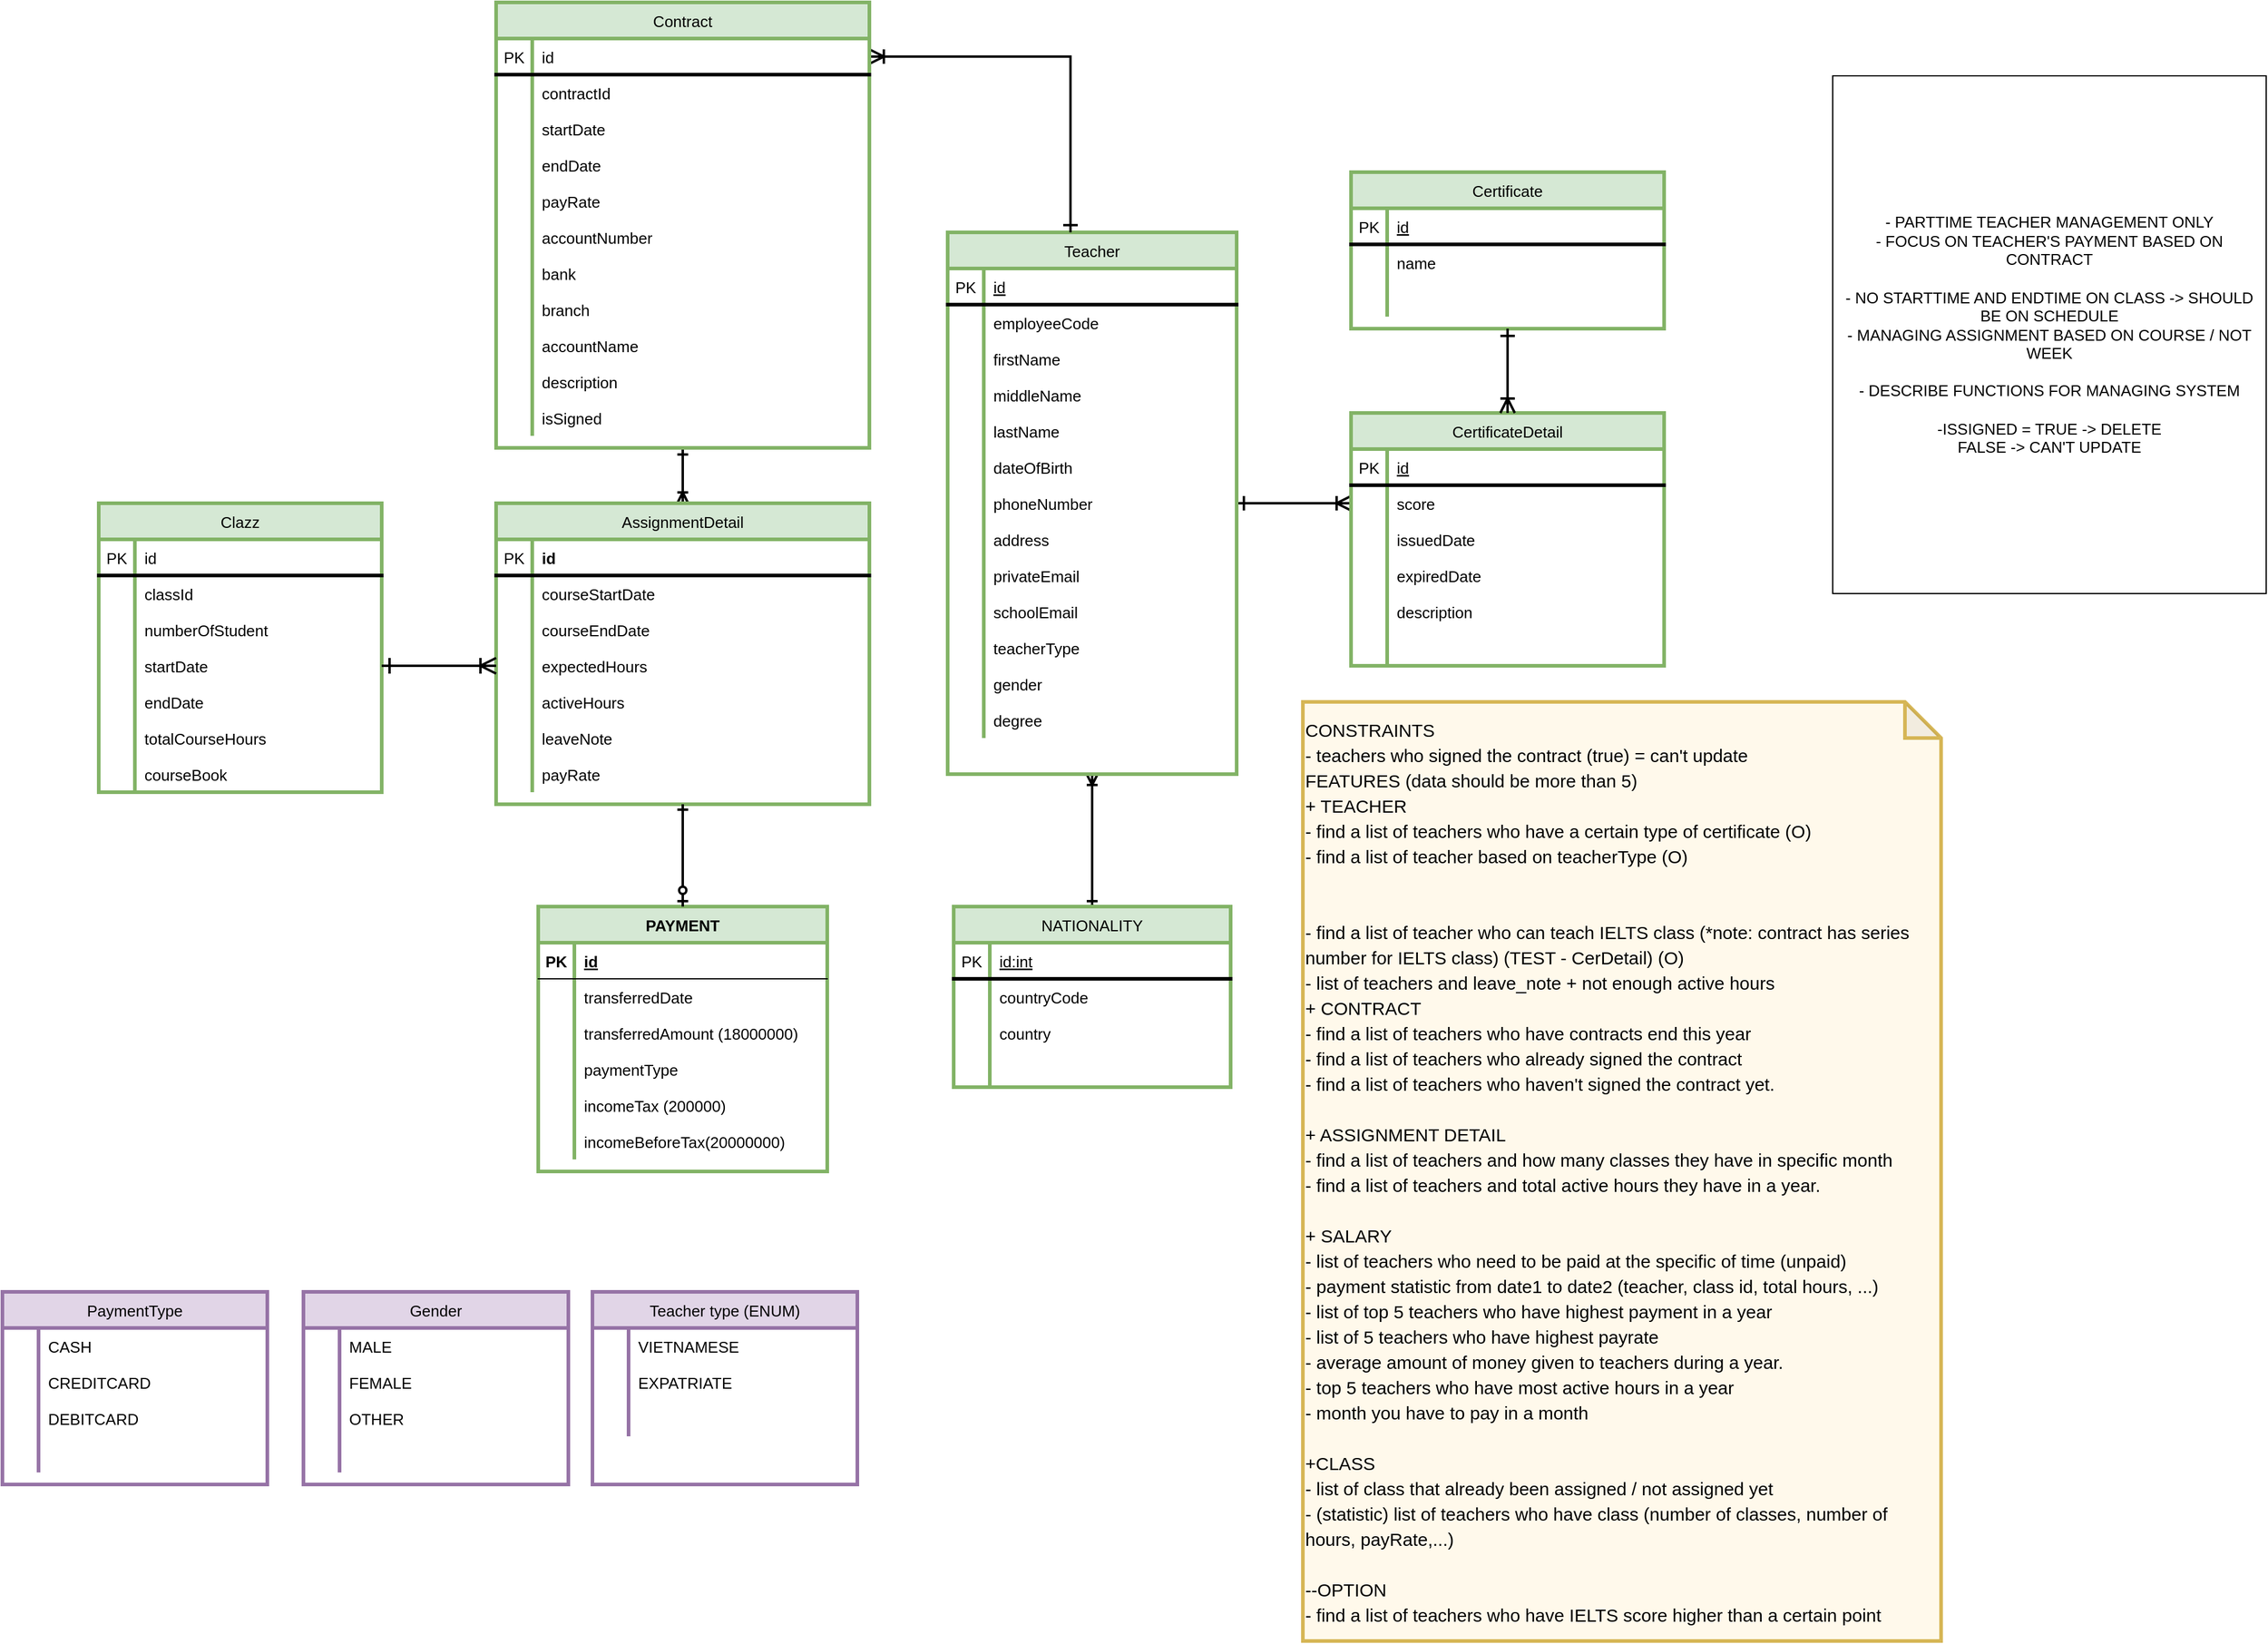 <mxfile version="19.0.3" type="device"><diagram id="rzeRnDnIAdi3Aw8AZbY2" name="Page-1"><mxGraphModel dx="2182" dy="816" grid="1" gridSize="10" guides="1" tooltips="1" connect="1" arrows="1" fold="1" page="1" pageScale="1" pageWidth="850" pageHeight="1100" math="0" shadow="0"><root><mxCell id="0"/><mxCell id="1" parent="0"/><mxCell id="2NXaYQ-B0AKa3ftbl-aZ-64" style="edgeStyle=orthogonalEdgeStyle;rounded=0;orthogonalLoop=1;jettySize=auto;html=1;entryX=0.5;entryY=0;entryDx=0;entryDy=0;startArrow=ERoneToMany;startFill=0;endArrow=ERone;endFill=0;strokeWidth=2;fontSize=13;" parent="1" source="WdHDYAo0POtIYXs5FpGo-102" target="2NXaYQ-B0AKa3ftbl-aZ-51" edge="1"><mxGeometry relative="1" as="geometry"/></mxCell><mxCell id="2NXaYQ-B0AKa3ftbl-aZ-90" style="edgeStyle=orthogonalEdgeStyle;rounded=0;orthogonalLoop=1;jettySize=auto;html=1;startArrow=ERone;startFill=0;endArrow=ERoneToMany;endFill=0;entryX=0;entryY=0.5;entryDx=0;entryDy=0;endSize=9;startSize=9;strokeWidth=2;fontSize=13;" parent="1" source="WdHDYAo0POtIYXs5FpGo-102" target="2NXaYQ-B0AKa3ftbl-aZ-81" edge="1"><mxGeometry relative="1" as="geometry"><mxPoint x="540" y="410" as="targetPoint"/></mxGeometry></mxCell><mxCell id="WdHDYAo0POtIYXs5FpGo-102" value="Teacher" style="shape=table;startSize=30;container=1;collapsible=1;childLayout=tableLayout;fixedRows=1;rowLines=0;fontStyle=0;align=center;resizeLast=1;labelBackgroundColor=none;fontSize=13;strokeWidth=3;fillColor=#d5e8d4;strokeColor=#82b366;" parent="1" vertex="1"><mxGeometry x="185" y="380" width="240" height="450" as="geometry"/></mxCell><mxCell id="WdHDYAo0POtIYXs5FpGo-103" value="" style="shape=tableRow;horizontal=0;startSize=0;swimlaneHead=0;swimlaneBody=0;fillColor=none;collapsible=0;dropTarget=0;points=[[0,0.5],[1,0.5]];portConstraint=eastwest;top=0;left=0;right=0;bottom=1;labelBackgroundColor=none;fontSize=13;strokeWidth=3;fontStyle=0" parent="WdHDYAo0POtIYXs5FpGo-102" vertex="1"><mxGeometry y="30" width="240" height="30" as="geometry"/></mxCell><mxCell id="WdHDYAo0POtIYXs5FpGo-104" value="PK" style="shape=partialRectangle;connectable=0;fillColor=none;top=0;left=0;bottom=0;right=0;fontStyle=0;overflow=hidden;labelBackgroundColor=none;fontSize=13;strokeWidth=3;" parent="WdHDYAo0POtIYXs5FpGo-103" vertex="1"><mxGeometry width="30" height="30" as="geometry"><mxRectangle width="30" height="30" as="alternateBounds"/></mxGeometry></mxCell><mxCell id="WdHDYAo0POtIYXs5FpGo-105" value="id" style="shape=partialRectangle;connectable=0;fillColor=none;top=0;left=0;bottom=0;right=0;align=left;spacingLeft=6;fontStyle=4;overflow=hidden;labelBackgroundColor=none;fontSize=13;strokeWidth=3;" parent="WdHDYAo0POtIYXs5FpGo-103" vertex="1"><mxGeometry x="30" width="210" height="30" as="geometry"><mxRectangle width="210" height="30" as="alternateBounds"/></mxGeometry></mxCell><mxCell id="N1TeRboTudxuLtoSH3SF-22" value="" style="shape=tableRow;horizontal=0;startSize=0;swimlaneHead=0;swimlaneBody=0;fillColor=none;collapsible=0;dropTarget=0;points=[[0,0.5],[1,0.5]];portConstraint=eastwest;top=0;left=0;right=0;bottom=0;labelBackgroundColor=none;fontSize=13;strokeWidth=3;fontStyle=0" parent="WdHDYAo0POtIYXs5FpGo-102" vertex="1"><mxGeometry y="60" width="240" height="30" as="geometry"/></mxCell><mxCell id="N1TeRboTudxuLtoSH3SF-23" value="" style="shape=partialRectangle;connectable=0;fillColor=none;top=0;left=0;bottom=0;right=0;editable=1;overflow=hidden;labelBackgroundColor=none;fontSize=13;strokeWidth=3;fontStyle=0" parent="N1TeRboTudxuLtoSH3SF-22" vertex="1"><mxGeometry width="30" height="30" as="geometry"><mxRectangle width="30" height="30" as="alternateBounds"/></mxGeometry></mxCell><mxCell id="N1TeRboTudxuLtoSH3SF-24" value="employeeCode" style="shape=partialRectangle;connectable=0;fillColor=none;top=0;left=0;bottom=0;right=0;align=left;spacingLeft=6;overflow=hidden;labelBackgroundColor=none;fontSize=13;strokeWidth=3;fontStyle=0" parent="N1TeRboTudxuLtoSH3SF-22" vertex="1"><mxGeometry x="30" width="210" height="30" as="geometry"><mxRectangle width="210" height="30" as="alternateBounds"/></mxGeometry></mxCell><mxCell id="WdHDYAo0POtIYXs5FpGo-106" value="" style="shape=tableRow;horizontal=0;startSize=0;swimlaneHead=0;swimlaneBody=0;fillColor=none;collapsible=0;dropTarget=0;points=[[0,0.5],[1,0.5]];portConstraint=eastwest;top=0;left=0;right=0;bottom=0;labelBackgroundColor=none;fontSize=13;strokeWidth=3;fontStyle=0" parent="WdHDYAo0POtIYXs5FpGo-102" vertex="1"><mxGeometry y="90" width="240" height="30" as="geometry"/></mxCell><mxCell id="WdHDYAo0POtIYXs5FpGo-107" value="" style="shape=partialRectangle;connectable=0;fillColor=none;top=0;left=0;bottom=0;right=0;editable=1;overflow=hidden;labelBackgroundColor=none;fontSize=13;strokeWidth=3;fontStyle=0" parent="WdHDYAo0POtIYXs5FpGo-106" vertex="1"><mxGeometry width="30" height="30" as="geometry"><mxRectangle width="30" height="30" as="alternateBounds"/></mxGeometry></mxCell><mxCell id="WdHDYAo0POtIYXs5FpGo-108" value="firstName" style="shape=partialRectangle;connectable=0;fillColor=none;top=0;left=0;bottom=0;right=0;align=left;spacingLeft=6;overflow=hidden;labelBackgroundColor=none;fontSize=13;strokeWidth=3;fontStyle=0" parent="WdHDYAo0POtIYXs5FpGo-106" vertex="1"><mxGeometry x="30" width="210" height="30" as="geometry"><mxRectangle width="210" height="30" as="alternateBounds"/></mxGeometry></mxCell><mxCell id="WdHDYAo0POtIYXs5FpGo-109" value="" style="shape=tableRow;horizontal=0;startSize=0;swimlaneHead=0;swimlaneBody=0;fillColor=none;collapsible=0;dropTarget=0;points=[[0,0.5],[1,0.5]];portConstraint=eastwest;top=0;left=0;right=0;bottom=0;labelBackgroundColor=none;fontSize=13;strokeWidth=3;fontStyle=0" parent="WdHDYAo0POtIYXs5FpGo-102" vertex="1"><mxGeometry y="120" width="240" height="30" as="geometry"/></mxCell><mxCell id="WdHDYAo0POtIYXs5FpGo-110" value="" style="shape=partialRectangle;connectable=0;fillColor=none;top=0;left=0;bottom=0;right=0;editable=1;overflow=hidden;labelBackgroundColor=none;fontSize=13;strokeWidth=3;fontStyle=0" parent="WdHDYAo0POtIYXs5FpGo-109" vertex="1"><mxGeometry width="30" height="30" as="geometry"><mxRectangle width="30" height="30" as="alternateBounds"/></mxGeometry></mxCell><mxCell id="WdHDYAo0POtIYXs5FpGo-111" value="middleName" style="shape=partialRectangle;connectable=0;fillColor=none;top=0;left=0;bottom=0;right=0;align=left;spacingLeft=6;overflow=hidden;labelBackgroundColor=none;fontSize=13;strokeWidth=3;fontStyle=0" parent="WdHDYAo0POtIYXs5FpGo-109" vertex="1"><mxGeometry x="30" width="210" height="30" as="geometry"><mxRectangle width="210" height="30" as="alternateBounds"/></mxGeometry></mxCell><mxCell id="WdHDYAo0POtIYXs5FpGo-112" value="" style="shape=tableRow;horizontal=0;startSize=0;swimlaneHead=0;swimlaneBody=0;fillColor=none;collapsible=0;dropTarget=0;points=[[0,0.5],[1,0.5]];portConstraint=eastwest;top=0;left=0;right=0;bottom=0;labelBackgroundColor=none;fontSize=13;strokeWidth=3;fontStyle=0" parent="WdHDYAo0POtIYXs5FpGo-102" vertex="1"><mxGeometry y="150" width="240" height="30" as="geometry"/></mxCell><mxCell id="WdHDYAo0POtIYXs5FpGo-113" value="" style="shape=partialRectangle;connectable=0;fillColor=none;top=0;left=0;bottom=0;right=0;editable=1;overflow=hidden;labelBackgroundColor=none;fontSize=13;strokeWidth=3;fontStyle=0" parent="WdHDYAo0POtIYXs5FpGo-112" vertex="1"><mxGeometry width="30" height="30" as="geometry"><mxRectangle width="30" height="30" as="alternateBounds"/></mxGeometry></mxCell><mxCell id="WdHDYAo0POtIYXs5FpGo-114" value="lastName" style="shape=partialRectangle;connectable=0;fillColor=none;top=0;left=0;bottom=0;right=0;align=left;spacingLeft=6;overflow=hidden;labelBackgroundColor=none;fontSize=13;strokeWidth=3;fontStyle=0" parent="WdHDYAo0POtIYXs5FpGo-112" vertex="1"><mxGeometry x="30" width="210" height="30" as="geometry"><mxRectangle width="210" height="30" as="alternateBounds"/></mxGeometry></mxCell><mxCell id="WdHDYAo0POtIYXs5FpGo-280" value="" style="shape=tableRow;horizontal=0;startSize=0;swimlaneHead=0;swimlaneBody=0;fillColor=none;collapsible=0;dropTarget=0;points=[[0,0.5],[1,0.5]];portConstraint=eastwest;top=0;left=0;right=0;bottom=0;labelBackgroundColor=none;fontSize=13;strokeWidth=3;fontStyle=0" parent="WdHDYAo0POtIYXs5FpGo-102" vertex="1"><mxGeometry y="180" width="240" height="30" as="geometry"/></mxCell><mxCell id="WdHDYAo0POtIYXs5FpGo-281" value="" style="shape=partialRectangle;connectable=0;fillColor=none;top=0;left=0;bottom=0;right=0;editable=1;overflow=hidden;labelBackgroundColor=none;fontSize=13;strokeWidth=3;fontStyle=0" parent="WdHDYAo0POtIYXs5FpGo-280" vertex="1"><mxGeometry width="30" height="30" as="geometry"><mxRectangle width="30" height="30" as="alternateBounds"/></mxGeometry></mxCell><mxCell id="WdHDYAo0POtIYXs5FpGo-282" value="dateOfBirth" style="shape=partialRectangle;connectable=0;fillColor=none;top=0;left=0;bottom=0;right=0;align=left;spacingLeft=6;overflow=hidden;labelBackgroundColor=none;fontSize=13;strokeWidth=3;fontStyle=0" parent="WdHDYAo0POtIYXs5FpGo-280" vertex="1"><mxGeometry x="30" width="210" height="30" as="geometry"><mxRectangle width="210" height="30" as="alternateBounds"/></mxGeometry></mxCell><mxCell id="WdHDYAo0POtIYXs5FpGo-283" value="" style="shape=tableRow;horizontal=0;startSize=0;swimlaneHead=0;swimlaneBody=0;fillColor=none;collapsible=0;dropTarget=0;points=[[0,0.5],[1,0.5]];portConstraint=eastwest;top=0;left=0;right=0;bottom=0;labelBackgroundColor=none;fontSize=13;strokeWidth=3;fontStyle=0" parent="WdHDYAo0POtIYXs5FpGo-102" vertex="1"><mxGeometry y="210" width="240" height="30" as="geometry"/></mxCell><mxCell id="WdHDYAo0POtIYXs5FpGo-284" value="" style="shape=partialRectangle;connectable=0;fillColor=none;top=0;left=0;bottom=0;right=0;editable=1;overflow=hidden;labelBackgroundColor=none;fontSize=13;strokeWidth=3;fontStyle=0" parent="WdHDYAo0POtIYXs5FpGo-283" vertex="1"><mxGeometry width="30" height="30" as="geometry"><mxRectangle width="30" height="30" as="alternateBounds"/></mxGeometry></mxCell><mxCell id="WdHDYAo0POtIYXs5FpGo-285" value="phoneNumber" style="shape=partialRectangle;connectable=0;fillColor=none;top=0;left=0;bottom=0;right=0;align=left;spacingLeft=6;overflow=hidden;labelBackgroundColor=none;fontSize=13;strokeWidth=3;fontStyle=0" parent="WdHDYAo0POtIYXs5FpGo-283" vertex="1"><mxGeometry x="30" width="210" height="30" as="geometry"><mxRectangle width="210" height="30" as="alternateBounds"/></mxGeometry></mxCell><mxCell id="WdHDYAo0POtIYXs5FpGo-286" value="" style="shape=tableRow;horizontal=0;startSize=0;swimlaneHead=0;swimlaneBody=0;fillColor=none;collapsible=0;dropTarget=0;points=[[0,0.5],[1,0.5]];portConstraint=eastwest;top=0;left=0;right=0;bottom=0;labelBackgroundColor=none;fontSize=13;strokeWidth=3;fontStyle=0" parent="WdHDYAo0POtIYXs5FpGo-102" vertex="1"><mxGeometry y="240" width="240" height="30" as="geometry"/></mxCell><mxCell id="WdHDYAo0POtIYXs5FpGo-287" value="" style="shape=partialRectangle;connectable=0;fillColor=none;top=0;left=0;bottom=0;right=0;editable=1;overflow=hidden;labelBackgroundColor=none;fontSize=13;strokeWidth=3;fontStyle=0" parent="WdHDYAo0POtIYXs5FpGo-286" vertex="1"><mxGeometry width="30" height="30" as="geometry"><mxRectangle width="30" height="30" as="alternateBounds"/></mxGeometry></mxCell><mxCell id="WdHDYAo0POtIYXs5FpGo-288" value="address" style="shape=partialRectangle;connectable=0;fillColor=none;top=0;left=0;bottom=0;right=0;align=left;spacingLeft=6;overflow=hidden;labelBackgroundColor=none;fontSize=13;strokeWidth=3;fontStyle=0" parent="WdHDYAo0POtIYXs5FpGo-286" vertex="1"><mxGeometry x="30" width="210" height="30" as="geometry"><mxRectangle width="210" height="30" as="alternateBounds"/></mxGeometry></mxCell><mxCell id="WdHDYAo0POtIYXs5FpGo-274" value="" style="shape=tableRow;horizontal=0;startSize=0;swimlaneHead=0;swimlaneBody=0;fillColor=none;collapsible=0;dropTarget=0;points=[[0,0.5],[1,0.5]];portConstraint=eastwest;top=0;left=0;right=0;bottom=0;labelBackgroundColor=none;fontSize=13;strokeWidth=3;fontStyle=0" parent="WdHDYAo0POtIYXs5FpGo-102" vertex="1"><mxGeometry y="270" width="240" height="30" as="geometry"/></mxCell><mxCell id="WdHDYAo0POtIYXs5FpGo-275" value="" style="shape=partialRectangle;connectable=0;fillColor=none;top=0;left=0;bottom=0;right=0;editable=1;overflow=hidden;labelBackgroundColor=none;fontSize=13;strokeWidth=3;fontStyle=0" parent="WdHDYAo0POtIYXs5FpGo-274" vertex="1"><mxGeometry width="30" height="30" as="geometry"><mxRectangle width="30" height="30" as="alternateBounds"/></mxGeometry></mxCell><mxCell id="WdHDYAo0POtIYXs5FpGo-276" value="privateEmail" style="shape=partialRectangle;connectable=0;fillColor=none;top=0;left=0;bottom=0;right=0;align=left;spacingLeft=6;overflow=hidden;labelBackgroundColor=none;fontSize=13;strokeWidth=3;fontStyle=0" parent="WdHDYAo0POtIYXs5FpGo-274" vertex="1"><mxGeometry x="30" width="210" height="30" as="geometry"><mxRectangle width="210" height="30" as="alternateBounds"/></mxGeometry></mxCell><mxCell id="WdHDYAo0POtIYXs5FpGo-277" value="" style="shape=tableRow;horizontal=0;startSize=0;swimlaneHead=0;swimlaneBody=0;fillColor=none;collapsible=0;dropTarget=0;points=[[0,0.5],[1,0.5]];portConstraint=eastwest;top=0;left=0;right=0;bottom=0;labelBackgroundColor=none;fontSize=13;strokeWidth=3;fontStyle=0" parent="WdHDYAo0POtIYXs5FpGo-102" vertex="1"><mxGeometry y="300" width="240" height="30" as="geometry"/></mxCell><mxCell id="WdHDYAo0POtIYXs5FpGo-278" value="" style="shape=partialRectangle;connectable=0;fillColor=none;top=0;left=0;bottom=0;right=0;editable=1;overflow=hidden;labelBackgroundColor=none;fontSize=13;strokeWidth=3;fontStyle=0" parent="WdHDYAo0POtIYXs5FpGo-277" vertex="1"><mxGeometry width="30" height="30" as="geometry"><mxRectangle width="30" height="30" as="alternateBounds"/></mxGeometry></mxCell><mxCell id="WdHDYAo0POtIYXs5FpGo-279" value="schoolEmail" style="shape=partialRectangle;connectable=0;fillColor=none;top=0;left=0;bottom=0;right=0;align=left;spacingLeft=6;overflow=hidden;labelBackgroundColor=none;fontSize=13;strokeWidth=3;fontStyle=0" parent="WdHDYAo0POtIYXs5FpGo-277" vertex="1"><mxGeometry x="30" width="210" height="30" as="geometry"><mxRectangle width="210" height="30" as="alternateBounds"/></mxGeometry></mxCell><mxCell id="lugBJDBz22CcmzENWPqA-59" value="" style="shape=tableRow;horizontal=0;startSize=0;swimlaneHead=0;swimlaneBody=0;fillColor=none;collapsible=0;dropTarget=0;points=[[0,0.5],[1,0.5]];portConstraint=eastwest;top=0;left=0;right=0;bottom=0;labelBackgroundColor=none;fontSize=13;strokeWidth=3;fontStyle=0" parent="WdHDYAo0POtIYXs5FpGo-102" vertex="1"><mxGeometry y="330" width="240" height="30" as="geometry"/></mxCell><mxCell id="lugBJDBz22CcmzENWPqA-60" value="" style="shape=partialRectangle;connectable=0;fillColor=none;top=0;left=0;bottom=0;right=0;editable=1;overflow=hidden;labelBackgroundColor=none;fontSize=13;strokeWidth=3;fontStyle=0" parent="lugBJDBz22CcmzENWPqA-59" vertex="1"><mxGeometry width="30" height="30" as="geometry"><mxRectangle width="30" height="30" as="alternateBounds"/></mxGeometry></mxCell><mxCell id="lugBJDBz22CcmzENWPqA-61" value="teacherType" style="shape=partialRectangle;connectable=0;fillColor=none;top=0;left=0;bottom=0;right=0;align=left;spacingLeft=6;overflow=hidden;labelBackgroundColor=none;fontSize=13;strokeWidth=3;fontStyle=0" parent="lugBJDBz22CcmzENWPqA-59" vertex="1"><mxGeometry x="30" width="210" height="30" as="geometry"><mxRectangle width="210" height="30" as="alternateBounds"/></mxGeometry></mxCell><mxCell id="dRR1aXDCdHugh1V8zl1r-76" value="" style="shape=tableRow;horizontal=0;startSize=0;swimlaneHead=0;swimlaneBody=0;fillColor=none;collapsible=0;dropTarget=0;points=[[0,0.5],[1,0.5]];portConstraint=eastwest;top=0;left=0;right=0;bottom=0;labelBackgroundColor=none;fontSize=13;strokeWidth=3;fontStyle=0" parent="WdHDYAo0POtIYXs5FpGo-102" vertex="1"><mxGeometry y="360" width="240" height="30" as="geometry"/></mxCell><mxCell id="dRR1aXDCdHugh1V8zl1r-77" value="" style="shape=partialRectangle;connectable=0;fillColor=none;top=0;left=0;bottom=0;right=0;editable=1;overflow=hidden;labelBackgroundColor=none;fontSize=13;strokeWidth=3;fontStyle=0" parent="dRR1aXDCdHugh1V8zl1r-76" vertex="1"><mxGeometry width="30" height="30" as="geometry"><mxRectangle width="30" height="30" as="alternateBounds"/></mxGeometry></mxCell><mxCell id="dRR1aXDCdHugh1V8zl1r-78" value="gender" style="shape=partialRectangle;connectable=0;fillColor=none;top=0;left=0;bottom=0;right=0;align=left;spacingLeft=6;overflow=hidden;labelBackgroundColor=none;fontSize=13;strokeWidth=3;fontStyle=0" parent="dRR1aXDCdHugh1V8zl1r-76" vertex="1"><mxGeometry x="30" width="210" height="30" as="geometry"><mxRectangle width="210" height="30" as="alternateBounds"/></mxGeometry></mxCell><mxCell id="2NXaYQ-B0AKa3ftbl-aZ-68" value="" style="shape=tableRow;horizontal=0;startSize=0;swimlaneHead=0;swimlaneBody=0;fillColor=none;collapsible=0;dropTarget=0;points=[[0,0.5],[1,0.5]];portConstraint=eastwest;top=0;left=0;right=0;bottom=0;labelBackgroundColor=none;fontSize=13;strokeWidth=3;fontStyle=0" parent="WdHDYAo0POtIYXs5FpGo-102" vertex="1"><mxGeometry y="390" width="240" height="30" as="geometry"/></mxCell><mxCell id="2NXaYQ-B0AKa3ftbl-aZ-69" value="" style="shape=partialRectangle;connectable=0;fillColor=none;top=0;left=0;bottom=0;right=0;editable=1;overflow=hidden;labelBackgroundColor=none;fontSize=13;strokeWidth=3;fontStyle=0" parent="2NXaYQ-B0AKa3ftbl-aZ-68" vertex="1"><mxGeometry width="30" height="30" as="geometry"><mxRectangle width="30" height="30" as="alternateBounds"/></mxGeometry></mxCell><mxCell id="2NXaYQ-B0AKa3ftbl-aZ-70" value="degree" style="shape=partialRectangle;connectable=0;fillColor=none;top=0;left=0;bottom=0;right=0;align=left;spacingLeft=6;overflow=hidden;labelBackgroundColor=none;fontSize=13;strokeWidth=3;fontStyle=0" parent="2NXaYQ-B0AKa3ftbl-aZ-68" vertex="1"><mxGeometry x="30" width="210" height="30" as="geometry"><mxRectangle width="210" height="30" as="alternateBounds"/></mxGeometry></mxCell><mxCell id="WdHDYAo0POtIYXs5FpGo-232" value="Clazz" style="shape=table;startSize=30;container=1;collapsible=1;childLayout=tableLayout;fixedRows=1;rowLines=0;fontStyle=0;align=center;resizeLast=1;labelBackgroundColor=none;fontSize=13;strokeWidth=3;fillColor=#d5e8d4;strokeColor=#82b366;" parent="1" vertex="1"><mxGeometry x="-520" y="605" width="235" height="240" as="geometry"/></mxCell><mxCell id="WdHDYAo0POtIYXs5FpGo-233" value="" style="shape=tableRow;horizontal=0;startSize=0;swimlaneHead=0;swimlaneBody=0;fillColor=none;collapsible=0;dropTarget=0;points=[[0,0.5],[1,0.5]];portConstraint=eastwest;top=0;left=0;right=0;bottom=1;labelBackgroundColor=none;fontSize=13;strokeWidth=3;fontStyle=0" parent="WdHDYAo0POtIYXs5FpGo-232" vertex="1"><mxGeometry y="30" width="235" height="30" as="geometry"/></mxCell><mxCell id="WdHDYAo0POtIYXs5FpGo-234" value="PK" style="shape=partialRectangle;connectable=0;fillColor=none;top=0;left=0;bottom=0;right=0;fontStyle=0;overflow=hidden;labelBackgroundColor=none;fontSize=13;strokeWidth=3;" parent="WdHDYAo0POtIYXs5FpGo-233" vertex="1"><mxGeometry width="30" height="30" as="geometry"><mxRectangle width="30" height="30" as="alternateBounds"/></mxGeometry></mxCell><mxCell id="WdHDYAo0POtIYXs5FpGo-235" value="id" style="shape=partialRectangle;connectable=0;fillColor=none;top=0;left=0;bottom=0;right=0;align=left;spacingLeft=6;fontStyle=0;overflow=hidden;labelBackgroundColor=none;fontSize=13;strokeWidth=3;" parent="WdHDYAo0POtIYXs5FpGo-233" vertex="1"><mxGeometry x="30" width="205" height="30" as="geometry"><mxRectangle width="205" height="30" as="alternateBounds"/></mxGeometry></mxCell><mxCell id="WdHDYAo0POtIYXs5FpGo-236" value="" style="shape=tableRow;horizontal=0;startSize=0;swimlaneHead=0;swimlaneBody=0;fillColor=none;collapsible=0;dropTarget=0;points=[[0,0.5],[1,0.5]];portConstraint=eastwest;top=0;left=0;right=0;bottom=0;labelBackgroundColor=none;fontSize=13;strokeWidth=3;fontStyle=0" parent="WdHDYAo0POtIYXs5FpGo-232" vertex="1"><mxGeometry y="60" width="235" height="30" as="geometry"/></mxCell><mxCell id="WdHDYAo0POtIYXs5FpGo-237" value="" style="shape=partialRectangle;connectable=0;fillColor=none;top=0;left=0;bottom=0;right=0;editable=1;overflow=hidden;labelBackgroundColor=none;fontSize=13;strokeWidth=3;fontStyle=0" parent="WdHDYAo0POtIYXs5FpGo-236" vertex="1"><mxGeometry width="30" height="30" as="geometry"><mxRectangle width="30" height="30" as="alternateBounds"/></mxGeometry></mxCell><mxCell id="WdHDYAo0POtIYXs5FpGo-238" value="classId" style="shape=partialRectangle;connectable=0;fillColor=none;top=0;left=0;bottom=0;right=0;align=left;spacingLeft=6;overflow=hidden;labelBackgroundColor=none;fontSize=13;strokeWidth=3;fontStyle=0" parent="WdHDYAo0POtIYXs5FpGo-236" vertex="1"><mxGeometry x="30" width="205" height="30" as="geometry"><mxRectangle width="205" height="30" as="alternateBounds"/></mxGeometry></mxCell><mxCell id="WdHDYAo0POtIYXs5FpGo-239" value="" style="shape=tableRow;horizontal=0;startSize=0;swimlaneHead=0;swimlaneBody=0;fillColor=none;collapsible=0;dropTarget=0;points=[[0,0.5],[1,0.5]];portConstraint=eastwest;top=0;left=0;right=0;bottom=0;labelBackgroundColor=none;fontSize=13;strokeWidth=3;fontStyle=0" parent="WdHDYAo0POtIYXs5FpGo-232" vertex="1"><mxGeometry y="90" width="235" height="30" as="geometry"/></mxCell><mxCell id="WdHDYAo0POtIYXs5FpGo-240" value="" style="shape=partialRectangle;connectable=0;fillColor=none;top=0;left=0;bottom=0;right=0;editable=1;overflow=hidden;labelBackgroundColor=none;fontSize=13;strokeWidth=3;fontStyle=0" parent="WdHDYAo0POtIYXs5FpGo-239" vertex="1"><mxGeometry width="30" height="30" as="geometry"><mxRectangle width="30" height="30" as="alternateBounds"/></mxGeometry></mxCell><mxCell id="WdHDYAo0POtIYXs5FpGo-241" value="numberOfStudent" style="shape=partialRectangle;connectable=0;fillColor=none;top=0;left=0;bottom=0;right=0;align=left;spacingLeft=6;overflow=hidden;labelBackgroundColor=none;fontSize=13;strokeWidth=3;fontStyle=0" parent="WdHDYAo0POtIYXs5FpGo-239" vertex="1"><mxGeometry x="30" width="205" height="30" as="geometry"><mxRectangle width="205" height="30" as="alternateBounds"/></mxGeometry></mxCell><mxCell id="WdHDYAo0POtIYXs5FpGo-299" value="" style="shape=tableRow;horizontal=0;startSize=0;swimlaneHead=0;swimlaneBody=0;fillColor=none;collapsible=0;dropTarget=0;points=[[0,0.5],[1,0.5]];portConstraint=eastwest;top=0;left=0;right=0;bottom=0;labelBackgroundColor=none;fontSize=13;strokeWidth=3;fontStyle=0" parent="WdHDYAo0POtIYXs5FpGo-232" vertex="1"><mxGeometry y="120" width="235" height="30" as="geometry"/></mxCell><mxCell id="WdHDYAo0POtIYXs5FpGo-300" value="" style="shape=partialRectangle;connectable=0;fillColor=none;top=0;left=0;bottom=0;right=0;editable=1;overflow=hidden;labelBackgroundColor=none;fontSize=13;strokeWidth=3;fontStyle=0" parent="WdHDYAo0POtIYXs5FpGo-299" vertex="1"><mxGeometry width="30" height="30" as="geometry"><mxRectangle width="30" height="30" as="alternateBounds"/></mxGeometry></mxCell><mxCell id="WdHDYAo0POtIYXs5FpGo-301" value="startDate" style="shape=partialRectangle;connectable=0;fillColor=none;top=0;left=0;bottom=0;right=0;align=left;spacingLeft=6;overflow=hidden;labelBackgroundColor=none;fontSize=13;strokeWidth=3;fontStyle=0" parent="WdHDYAo0POtIYXs5FpGo-299" vertex="1"><mxGeometry x="30" width="205" height="30" as="geometry"><mxRectangle width="205" height="30" as="alternateBounds"/></mxGeometry></mxCell><mxCell id="WdHDYAo0POtIYXs5FpGo-308" value="" style="shape=tableRow;horizontal=0;startSize=0;swimlaneHead=0;swimlaneBody=0;fillColor=none;collapsible=0;dropTarget=0;points=[[0,0.5],[1,0.5]];portConstraint=eastwest;top=0;left=0;right=0;bottom=0;labelBackgroundColor=none;fontSize=13;strokeWidth=3;fontStyle=0" parent="WdHDYAo0POtIYXs5FpGo-232" vertex="1"><mxGeometry y="150" width="235" height="30" as="geometry"/></mxCell><mxCell id="WdHDYAo0POtIYXs5FpGo-309" value="" style="shape=partialRectangle;connectable=0;fillColor=none;top=0;left=0;bottom=0;right=0;editable=1;overflow=hidden;labelBackgroundColor=none;fontSize=13;strokeWidth=3;fontStyle=0" parent="WdHDYAo0POtIYXs5FpGo-308" vertex="1"><mxGeometry width="30" height="30" as="geometry"><mxRectangle width="30" height="30" as="alternateBounds"/></mxGeometry></mxCell><mxCell id="WdHDYAo0POtIYXs5FpGo-310" value="endDate" style="shape=partialRectangle;connectable=0;fillColor=none;top=0;left=0;bottom=0;right=0;align=left;spacingLeft=6;overflow=hidden;labelBackgroundColor=none;fontSize=13;strokeWidth=3;fontStyle=0" parent="WdHDYAo0POtIYXs5FpGo-308" vertex="1"><mxGeometry x="30" width="205" height="30" as="geometry"><mxRectangle width="205" height="30" as="alternateBounds"/></mxGeometry></mxCell><mxCell id="yJiHXo-F6pbkSkDugjpB-24" value="" style="shape=tableRow;horizontal=0;startSize=0;swimlaneHead=0;swimlaneBody=0;fillColor=none;collapsible=0;dropTarget=0;points=[[0,0.5],[1,0.5]];portConstraint=eastwest;top=0;left=0;right=0;bottom=0;labelBackgroundColor=none;fontSize=13;strokeWidth=3;fontStyle=0" parent="WdHDYAo0POtIYXs5FpGo-232" vertex="1"><mxGeometry y="180" width="235" height="30" as="geometry"/></mxCell><mxCell id="yJiHXo-F6pbkSkDugjpB-25" value="" style="shape=partialRectangle;connectable=0;fillColor=none;top=0;left=0;bottom=0;right=0;editable=1;overflow=hidden;labelBackgroundColor=none;fontSize=13;strokeWidth=3;fontStyle=0" parent="yJiHXo-F6pbkSkDugjpB-24" vertex="1"><mxGeometry width="30" height="30" as="geometry"><mxRectangle width="30" height="30" as="alternateBounds"/></mxGeometry></mxCell><mxCell id="yJiHXo-F6pbkSkDugjpB-26" value="totalCourseHours" style="shape=partialRectangle;connectable=0;fillColor=none;top=0;left=0;bottom=0;right=0;align=left;spacingLeft=6;overflow=hidden;labelBackgroundColor=none;fontSize=13;strokeWidth=3;fontStyle=0" parent="yJiHXo-F6pbkSkDugjpB-24" vertex="1"><mxGeometry x="30" width="205" height="30" as="geometry"><mxRectangle width="205" height="30" as="alternateBounds"/></mxGeometry></mxCell><mxCell id="WdHDYAo0POtIYXs5FpGo-311" value="" style="shape=tableRow;horizontal=0;startSize=0;swimlaneHead=0;swimlaneBody=0;fillColor=none;collapsible=0;dropTarget=0;points=[[0,0.5],[1,0.5]];portConstraint=eastwest;top=0;left=0;right=0;bottom=0;labelBackgroundColor=none;fontSize=13;strokeWidth=3;fontStyle=0" parent="WdHDYAo0POtIYXs5FpGo-232" vertex="1"><mxGeometry y="210" width="235" height="30" as="geometry"/></mxCell><mxCell id="WdHDYAo0POtIYXs5FpGo-312" value="" style="shape=partialRectangle;connectable=0;fillColor=none;top=0;left=0;bottom=0;right=0;editable=1;overflow=hidden;labelBackgroundColor=none;fontSize=13;strokeWidth=3;fontStyle=0" parent="WdHDYAo0POtIYXs5FpGo-311" vertex="1"><mxGeometry width="30" height="30" as="geometry"><mxRectangle width="30" height="30" as="alternateBounds"/></mxGeometry></mxCell><mxCell id="WdHDYAo0POtIYXs5FpGo-313" value="courseBook" style="shape=partialRectangle;connectable=0;fillColor=none;top=0;left=0;bottom=0;right=0;align=left;spacingLeft=6;overflow=hidden;labelBackgroundColor=none;fontSize=13;strokeWidth=3;fontStyle=0" parent="WdHDYAo0POtIYXs5FpGo-311" vertex="1"><mxGeometry x="30" width="205" height="30" as="geometry"><mxRectangle width="205" height="30" as="alternateBounds"/></mxGeometry></mxCell><mxCell id="WdHDYAo0POtIYXs5FpGo-266" value="" style="edgeStyle=orthogonalEdgeStyle;fontSize=13;html=1;endArrow=ERoneToMany;endFill=0;entryX=1;entryY=0.5;entryDx=0;entryDy=0;endSize=9;startSize=9;rounded=0;jumpSize=6;startArrow=ERone;startFill=0;strokeWidth=2;exitX=0.425;exitY=0;exitDx=0;exitDy=0;exitPerimeter=0;fontStyle=0" parent="1" source="WdHDYAo0POtIYXs5FpGo-102" target="lugBJDBz22CcmzENWPqA-5" edge="1"><mxGeometry width="100" height="100" relative="1" as="geometry"><mxPoint x="180" y="590" as="sourcePoint"/><mxPoint x="-190.0" y="481" as="targetPoint"/></mxGeometry></mxCell><mxCell id="2NXaYQ-B0AKa3ftbl-aZ-50" style="edgeStyle=orthogonalEdgeStyle;rounded=0;orthogonalLoop=1;jettySize=auto;html=1;startArrow=ERoneToMany;startFill=0;endArrow=ERone;endFill=0;strokeWidth=2;fontSize=13;" parent="1" source="N1TeRboTudxuLtoSH3SF-50" edge="1"><mxGeometry relative="1" as="geometry"><mxPoint x="-35" y="560" as="targetPoint"/></mxGeometry></mxCell><mxCell id="N1TeRboTudxuLtoSH3SF-50" value="AssignmentDetail" style="shape=table;startSize=30;container=1;collapsible=1;childLayout=tableLayout;fixedRows=1;rowLines=0;fontStyle=0;align=center;resizeLast=1;labelBackgroundColor=none;fontSize=13;strokeWidth=3;fillColor=#d5e8d4;strokeColor=#82b366;" parent="1" vertex="1"><mxGeometry x="-190" y="605" width="310" height="250" as="geometry"/></mxCell><mxCell id="N1TeRboTudxuLtoSH3SF-51" value="" style="shape=tableRow;horizontal=0;startSize=0;swimlaneHead=0;swimlaneBody=0;fillColor=none;collapsible=0;dropTarget=0;points=[[0,0.5],[1,0.5]];portConstraint=eastwest;top=0;left=0;right=0;bottom=1;labelBackgroundColor=none;fontSize=13;strokeWidth=3;fontStyle=0" parent="N1TeRboTudxuLtoSH3SF-50" vertex="1"><mxGeometry y="30" width="310" height="30" as="geometry"/></mxCell><mxCell id="N1TeRboTudxuLtoSH3SF-52" value="PK" style="shape=partialRectangle;connectable=0;fillColor=none;top=0;left=0;bottom=0;right=0;fontStyle=0;overflow=hidden;labelBackgroundColor=none;fontSize=13;strokeWidth=3;" parent="N1TeRboTudxuLtoSH3SF-51" vertex="1"><mxGeometry width="30" height="30" as="geometry"><mxRectangle width="30" height="30" as="alternateBounds"/></mxGeometry></mxCell><mxCell id="N1TeRboTudxuLtoSH3SF-53" value="id" style="shape=partialRectangle;connectable=0;fillColor=none;top=0;left=0;bottom=0;right=0;align=left;spacingLeft=6;fontStyle=1;overflow=hidden;labelBackgroundColor=none;fontSize=13;strokeWidth=3;" parent="N1TeRboTudxuLtoSH3SF-51" vertex="1"><mxGeometry x="30" width="280" height="30" as="geometry"><mxRectangle width="280" height="30" as="alternateBounds"/></mxGeometry></mxCell><mxCell id="N1TeRboTudxuLtoSH3SF-54" value="" style="shape=tableRow;horizontal=0;startSize=0;swimlaneHead=0;swimlaneBody=0;fillColor=none;collapsible=0;dropTarget=0;points=[[0,0.5],[1,0.5]];portConstraint=eastwest;top=0;left=0;right=0;bottom=0;labelBackgroundColor=none;fontSize=13;strokeWidth=3;fontStyle=0" parent="N1TeRboTudxuLtoSH3SF-50" vertex="1"><mxGeometry y="60" width="310" height="30" as="geometry"/></mxCell><mxCell id="N1TeRboTudxuLtoSH3SF-55" value="" style="shape=partialRectangle;connectable=0;fillColor=none;top=0;left=0;bottom=0;right=0;editable=1;overflow=hidden;labelBackgroundColor=none;fontSize=13;strokeWidth=3;fontStyle=0" parent="N1TeRboTudxuLtoSH3SF-54" vertex="1"><mxGeometry width="30" height="30" as="geometry"><mxRectangle width="30" height="30" as="alternateBounds"/></mxGeometry></mxCell><mxCell id="N1TeRboTudxuLtoSH3SF-56" value="courseStartDate" style="shape=partialRectangle;connectable=0;fillColor=none;top=0;left=0;bottom=0;right=0;align=left;spacingLeft=6;overflow=hidden;labelBackgroundColor=none;fontSize=13;strokeWidth=3;fontStyle=0" parent="N1TeRboTudxuLtoSH3SF-54" vertex="1"><mxGeometry x="30" width="280" height="30" as="geometry"><mxRectangle width="280" height="30" as="alternateBounds"/></mxGeometry></mxCell><mxCell id="2NXaYQ-B0AKa3ftbl-aZ-6" value="" style="shape=tableRow;horizontal=0;startSize=0;swimlaneHead=0;swimlaneBody=0;fillColor=none;collapsible=0;dropTarget=0;points=[[0,0.5],[1,0.5]];portConstraint=eastwest;top=0;left=0;right=0;bottom=0;labelBackgroundColor=none;fontSize=13;strokeWidth=3;fontStyle=0" parent="N1TeRboTudxuLtoSH3SF-50" vertex="1"><mxGeometry y="90" width="310" height="30" as="geometry"/></mxCell><mxCell id="2NXaYQ-B0AKa3ftbl-aZ-7" value="" style="shape=partialRectangle;connectable=0;fillColor=none;top=0;left=0;bottom=0;right=0;editable=1;overflow=hidden;labelBackgroundColor=none;fontSize=13;strokeWidth=3;fontStyle=0" parent="2NXaYQ-B0AKa3ftbl-aZ-6" vertex="1"><mxGeometry width="30" height="30" as="geometry"><mxRectangle width="30" height="30" as="alternateBounds"/></mxGeometry></mxCell><mxCell id="2NXaYQ-B0AKa3ftbl-aZ-8" value="courseEndDate" style="shape=partialRectangle;connectable=0;fillColor=none;top=0;left=0;bottom=0;right=0;align=left;spacingLeft=6;overflow=hidden;labelBackgroundColor=none;fontSize=13;strokeWidth=3;fontStyle=0" parent="2NXaYQ-B0AKa3ftbl-aZ-6" vertex="1"><mxGeometry x="30" width="280" height="30" as="geometry"><mxRectangle width="280" height="30" as="alternateBounds"/></mxGeometry></mxCell><mxCell id="2NXaYQ-B0AKa3ftbl-aZ-12" value="" style="shape=tableRow;horizontal=0;startSize=0;swimlaneHead=0;swimlaneBody=0;fillColor=none;collapsible=0;dropTarget=0;points=[[0,0.5],[1,0.5]];portConstraint=eastwest;top=0;left=0;right=0;bottom=0;labelBackgroundColor=none;fontSize=13;strokeWidth=3;fontStyle=0" parent="N1TeRboTudxuLtoSH3SF-50" vertex="1"><mxGeometry y="120" width="310" height="30" as="geometry"/></mxCell><mxCell id="2NXaYQ-B0AKa3ftbl-aZ-13" value="" style="shape=partialRectangle;connectable=0;fillColor=none;top=0;left=0;bottom=0;right=0;editable=1;overflow=hidden;labelBackgroundColor=none;fontSize=13;strokeWidth=3;fontStyle=0" parent="2NXaYQ-B0AKa3ftbl-aZ-12" vertex="1"><mxGeometry width="30" height="30" as="geometry"><mxRectangle width="30" height="30" as="alternateBounds"/></mxGeometry></mxCell><mxCell id="2NXaYQ-B0AKa3ftbl-aZ-14" value="expectedHours" style="shape=partialRectangle;connectable=0;fillColor=none;top=0;left=0;bottom=0;right=0;align=left;spacingLeft=6;overflow=hidden;labelBackgroundColor=none;fontSize=13;strokeWidth=3;fontStyle=0" parent="2NXaYQ-B0AKa3ftbl-aZ-12" vertex="1"><mxGeometry x="30" width="280" height="30" as="geometry"><mxRectangle width="280" height="30" as="alternateBounds"/></mxGeometry></mxCell><mxCell id="yJiHXo-F6pbkSkDugjpB-27" value="" style="shape=tableRow;horizontal=0;startSize=0;swimlaneHead=0;swimlaneBody=0;fillColor=none;collapsible=0;dropTarget=0;points=[[0,0.5],[1,0.5]];portConstraint=eastwest;top=0;left=0;right=0;bottom=0;labelBackgroundColor=none;fontSize=13;strokeWidth=3;fontStyle=0" parent="N1TeRboTudxuLtoSH3SF-50" vertex="1"><mxGeometry y="150" width="310" height="30" as="geometry"/></mxCell><mxCell id="yJiHXo-F6pbkSkDugjpB-28" value="" style="shape=partialRectangle;connectable=0;fillColor=none;top=0;left=0;bottom=0;right=0;editable=1;overflow=hidden;labelBackgroundColor=none;fontSize=13;strokeWidth=3;fontStyle=0" parent="yJiHXo-F6pbkSkDugjpB-27" vertex="1"><mxGeometry width="30" height="30" as="geometry"><mxRectangle width="30" height="30" as="alternateBounds"/></mxGeometry></mxCell><mxCell id="yJiHXo-F6pbkSkDugjpB-29" value="activeHours" style="shape=partialRectangle;connectable=0;fillColor=none;top=0;left=0;bottom=0;right=0;align=left;spacingLeft=6;overflow=hidden;labelBackgroundColor=none;fontSize=13;strokeWidth=3;fontStyle=0" parent="yJiHXo-F6pbkSkDugjpB-27" vertex="1"><mxGeometry x="30" width="280" height="30" as="geometry"><mxRectangle width="280" height="30" as="alternateBounds"/></mxGeometry></mxCell><mxCell id="2NXaYQ-B0AKa3ftbl-aZ-15" value="" style="shape=tableRow;horizontal=0;startSize=0;swimlaneHead=0;swimlaneBody=0;fillColor=none;collapsible=0;dropTarget=0;points=[[0,0.5],[1,0.5]];portConstraint=eastwest;top=0;left=0;right=0;bottom=0;labelBackgroundColor=none;fontSize=13;strokeWidth=3;fontStyle=0" parent="N1TeRboTudxuLtoSH3SF-50" vertex="1"><mxGeometry y="180" width="310" height="30" as="geometry"/></mxCell><mxCell id="2NXaYQ-B0AKa3ftbl-aZ-16" value="" style="shape=partialRectangle;connectable=0;fillColor=none;top=0;left=0;bottom=0;right=0;editable=1;overflow=hidden;labelBackgroundColor=none;fontSize=13;strokeWidth=3;fontStyle=0" parent="2NXaYQ-B0AKa3ftbl-aZ-15" vertex="1"><mxGeometry width="30" height="30" as="geometry"><mxRectangle width="30" height="30" as="alternateBounds"/></mxGeometry></mxCell><mxCell id="2NXaYQ-B0AKa3ftbl-aZ-17" value="leaveNote" style="shape=partialRectangle;connectable=0;fillColor=none;top=0;left=0;bottom=0;right=0;align=left;spacingLeft=6;overflow=hidden;labelBackgroundColor=none;fontSize=13;strokeWidth=3;fontStyle=0" parent="2NXaYQ-B0AKa3ftbl-aZ-15" vertex="1"><mxGeometry x="30" width="280" height="30" as="geometry"><mxRectangle width="280" height="30" as="alternateBounds"/></mxGeometry></mxCell><mxCell id="2NXaYQ-B0AKa3ftbl-aZ-1" value="" style="shape=tableRow;horizontal=0;startSize=0;swimlaneHead=0;swimlaneBody=0;fillColor=none;collapsible=0;dropTarget=0;points=[[0,0.5],[1,0.5]];portConstraint=eastwest;top=0;left=0;right=0;bottom=0;labelBackgroundColor=none;fontSize=13;strokeWidth=3;fontStyle=0" parent="N1TeRboTudxuLtoSH3SF-50" vertex="1"><mxGeometry y="210" width="310" height="30" as="geometry"/></mxCell><mxCell id="2NXaYQ-B0AKa3ftbl-aZ-2" value="" style="shape=partialRectangle;connectable=0;fillColor=none;top=0;left=0;bottom=0;right=0;editable=1;overflow=hidden;labelBackgroundColor=none;fontSize=13;strokeWidth=3;fontStyle=0" parent="2NXaYQ-B0AKa3ftbl-aZ-1" vertex="1"><mxGeometry width="30" height="30" as="geometry"><mxRectangle width="30" height="30" as="alternateBounds"/></mxGeometry></mxCell><mxCell id="2NXaYQ-B0AKa3ftbl-aZ-3" value="payRate" style="shape=partialRectangle;connectable=0;fillColor=none;top=0;left=0;bottom=0;right=0;align=left;spacingLeft=6;overflow=hidden;labelBackgroundColor=none;fontSize=13;strokeWidth=3;fontStyle=0" parent="2NXaYQ-B0AKa3ftbl-aZ-1" vertex="1"><mxGeometry x="30" width="280" height="30" as="geometry"><mxRectangle width="280" height="30" as="alternateBounds"/></mxGeometry></mxCell><mxCell id="N1TeRboTudxuLtoSH3SF-66" value="" style="fontSize=13;html=1;endArrow=ERoneToMany;endFill=0;rounded=0;startSize=10;endSize=10;strokeWidth=2;jumpSize=6;startArrow=ERone;startFill=0;edgeStyle=orthogonalEdgeStyle;entryX=0;entryY=0.5;entryDx=0;entryDy=0;fontStyle=0;exitX=1;exitY=0.5;exitDx=0;exitDy=0;" parent="1" source="WdHDYAo0POtIYXs5FpGo-299" target="2NXaYQ-B0AKa3ftbl-aZ-12" edge="1"><mxGeometry width="100" height="100" relative="1" as="geometry"><mxPoint x="-280" y="735" as="sourcePoint"/><mxPoint x="-410" y="650" as="targetPoint"/><Array as="points"><mxPoint x="-190" y="740"/></Array></mxGeometry></mxCell><mxCell id="lugBJDBz22CcmzENWPqA-4" value="Contract" style="shape=table;startSize=30;container=1;collapsible=1;childLayout=tableLayout;fixedRows=1;rowLines=0;fontStyle=0;align=center;resizeLast=1;labelBackgroundColor=none;fontSize=13;strokeWidth=3;fillColor=#d5e8d4;strokeColor=#82b366;" parent="1" vertex="1"><mxGeometry x="-190" y="189" width="310" height="370" as="geometry"/></mxCell><mxCell id="lugBJDBz22CcmzENWPqA-5" value="" style="shape=tableRow;horizontal=0;startSize=0;swimlaneHead=0;swimlaneBody=0;fillColor=none;collapsible=0;dropTarget=0;points=[[0,0.5],[1,0.5]];portConstraint=eastwest;top=0;left=0;right=0;bottom=1;labelBackgroundColor=none;fontSize=13;strokeWidth=3;fontStyle=0" parent="lugBJDBz22CcmzENWPqA-4" vertex="1"><mxGeometry y="30" width="310" height="30" as="geometry"/></mxCell><mxCell id="lugBJDBz22CcmzENWPqA-6" value="PK" style="shape=partialRectangle;connectable=0;fillColor=none;top=0;left=0;bottom=0;right=0;fontStyle=0;overflow=hidden;labelBackgroundColor=none;fontSize=13;strokeWidth=3;" parent="lugBJDBz22CcmzENWPqA-5" vertex="1"><mxGeometry width="30" height="30" as="geometry"><mxRectangle width="30" height="30" as="alternateBounds"/></mxGeometry></mxCell><mxCell id="lugBJDBz22CcmzENWPqA-7" value="id" style="shape=partialRectangle;connectable=0;fillColor=none;top=0;left=0;bottom=0;right=0;align=left;spacingLeft=6;fontStyle=0;overflow=hidden;labelBackgroundColor=none;fontSize=13;strokeWidth=3;" parent="lugBJDBz22CcmzENWPqA-5" vertex="1"><mxGeometry x="30" width="280" height="30" as="geometry"><mxRectangle width="280" height="30" as="alternateBounds"/></mxGeometry></mxCell><mxCell id="lugBJDBz22CcmzENWPqA-8" value="" style="shape=tableRow;horizontal=0;startSize=0;swimlaneHead=0;swimlaneBody=0;fillColor=none;collapsible=0;dropTarget=0;points=[[0,0.5],[1,0.5]];portConstraint=eastwest;top=0;left=0;right=0;bottom=0;labelBackgroundColor=none;fontSize=13;strokeWidth=3;fontStyle=0" parent="lugBJDBz22CcmzENWPqA-4" vertex="1"><mxGeometry y="60" width="310" height="30" as="geometry"/></mxCell><mxCell id="lugBJDBz22CcmzENWPqA-9" value="" style="shape=partialRectangle;connectable=0;fillColor=none;top=0;left=0;bottom=0;right=0;editable=1;overflow=hidden;labelBackgroundColor=none;fontSize=13;strokeWidth=3;fontStyle=0" parent="lugBJDBz22CcmzENWPqA-8" vertex="1"><mxGeometry width="30" height="30" as="geometry"><mxRectangle width="30" height="30" as="alternateBounds"/></mxGeometry></mxCell><mxCell id="lugBJDBz22CcmzENWPqA-10" value="contractId" style="shape=partialRectangle;connectable=0;fillColor=none;top=0;left=0;bottom=0;right=0;align=left;spacingLeft=6;overflow=hidden;labelBackgroundColor=none;fontSize=13;strokeWidth=3;fontStyle=0" parent="lugBJDBz22CcmzENWPqA-8" vertex="1"><mxGeometry x="30" width="280" height="30" as="geometry"><mxRectangle width="280" height="30" as="alternateBounds"/></mxGeometry></mxCell><mxCell id="lugBJDBz22CcmzENWPqA-11" value="" style="shape=tableRow;horizontal=0;startSize=0;swimlaneHead=0;swimlaneBody=0;fillColor=none;collapsible=0;dropTarget=0;points=[[0,0.5],[1,0.5]];portConstraint=eastwest;top=0;left=0;right=0;bottom=0;labelBackgroundColor=none;fontSize=13;strokeWidth=3;fontStyle=0" parent="lugBJDBz22CcmzENWPqA-4" vertex="1"><mxGeometry y="90" width="310" height="30" as="geometry"/></mxCell><mxCell id="lugBJDBz22CcmzENWPqA-12" value="" style="shape=partialRectangle;connectable=0;fillColor=none;top=0;left=0;bottom=0;right=0;editable=1;overflow=hidden;labelBackgroundColor=none;fontSize=13;strokeWidth=3;fontStyle=0" parent="lugBJDBz22CcmzENWPqA-11" vertex="1"><mxGeometry width="30" height="30" as="geometry"><mxRectangle width="30" height="30" as="alternateBounds"/></mxGeometry></mxCell><mxCell id="lugBJDBz22CcmzENWPqA-13" value="startDate" style="shape=partialRectangle;connectable=0;fillColor=none;top=0;left=0;bottom=0;right=0;align=left;spacingLeft=6;overflow=hidden;labelBackgroundColor=none;fontSize=13;strokeWidth=3;fontStyle=0" parent="lugBJDBz22CcmzENWPqA-11" vertex="1"><mxGeometry x="30" width="280" height="30" as="geometry"><mxRectangle width="280" height="30" as="alternateBounds"/></mxGeometry></mxCell><mxCell id="lugBJDBz22CcmzENWPqA-14" value="" style="shape=tableRow;horizontal=0;startSize=0;swimlaneHead=0;swimlaneBody=0;fillColor=none;collapsible=0;dropTarget=0;points=[[0,0.5],[1,0.5]];portConstraint=eastwest;top=0;left=0;right=0;bottom=0;labelBackgroundColor=none;fontSize=13;strokeWidth=3;fontStyle=0" parent="lugBJDBz22CcmzENWPqA-4" vertex="1"><mxGeometry y="120" width="310" height="30" as="geometry"/></mxCell><mxCell id="lugBJDBz22CcmzENWPqA-15" value="" style="shape=partialRectangle;connectable=0;fillColor=none;top=0;left=0;bottom=0;right=0;editable=1;overflow=hidden;labelBackgroundColor=none;fontSize=13;strokeWidth=3;fontStyle=0" parent="lugBJDBz22CcmzENWPqA-14" vertex="1"><mxGeometry width="30" height="30" as="geometry"><mxRectangle width="30" height="30" as="alternateBounds"/></mxGeometry></mxCell><mxCell id="lugBJDBz22CcmzENWPqA-16" value="endDate" style="shape=partialRectangle;connectable=0;fillColor=none;top=0;left=0;bottom=0;right=0;align=left;spacingLeft=6;overflow=hidden;labelBackgroundColor=none;fontSize=13;strokeWidth=3;fontStyle=0" parent="lugBJDBz22CcmzENWPqA-14" vertex="1"><mxGeometry x="30" width="280" height="30" as="geometry"><mxRectangle width="280" height="30" as="alternateBounds"/></mxGeometry></mxCell><mxCell id="2NXaYQ-B0AKa3ftbl-aZ-31" value="" style="shape=tableRow;horizontal=0;startSize=0;swimlaneHead=0;swimlaneBody=0;fillColor=none;collapsible=0;dropTarget=0;points=[[0,0.5],[1,0.5]];portConstraint=eastwest;top=0;left=0;right=0;bottom=0;labelBackgroundColor=none;fontSize=13;strokeWidth=3;fontStyle=0" parent="lugBJDBz22CcmzENWPqA-4" vertex="1"><mxGeometry y="150" width="310" height="30" as="geometry"/></mxCell><mxCell id="2NXaYQ-B0AKa3ftbl-aZ-32" value="" style="shape=partialRectangle;connectable=0;fillColor=none;top=0;left=0;bottom=0;right=0;editable=1;overflow=hidden;labelBackgroundColor=none;fontSize=13;strokeWidth=3;fontStyle=0" parent="2NXaYQ-B0AKa3ftbl-aZ-31" vertex="1"><mxGeometry width="30" height="30" as="geometry"><mxRectangle width="30" height="30" as="alternateBounds"/></mxGeometry></mxCell><mxCell id="2NXaYQ-B0AKa3ftbl-aZ-33" value="payRate" style="shape=partialRectangle;connectable=0;fillColor=none;top=0;left=0;bottom=0;right=0;align=left;spacingLeft=6;overflow=hidden;labelBackgroundColor=none;fontSize=13;strokeWidth=3;fontStyle=0" parent="2NXaYQ-B0AKa3ftbl-aZ-31" vertex="1"><mxGeometry x="30" width="280" height="30" as="geometry"><mxRectangle width="280" height="30" as="alternateBounds"/></mxGeometry></mxCell><mxCell id="2NXaYQ-B0AKa3ftbl-aZ-35" value="" style="shape=tableRow;horizontal=0;startSize=0;swimlaneHead=0;swimlaneBody=0;fillColor=none;collapsible=0;dropTarget=0;points=[[0,0.5],[1,0.5]];portConstraint=eastwest;top=0;left=0;right=0;bottom=0;labelBackgroundColor=none;fontSize=13;strokeWidth=3;fontStyle=0" parent="lugBJDBz22CcmzENWPqA-4" vertex="1"><mxGeometry y="180" width="310" height="30" as="geometry"/></mxCell><mxCell id="2NXaYQ-B0AKa3ftbl-aZ-36" value="" style="shape=partialRectangle;connectable=0;fillColor=none;top=0;left=0;bottom=0;right=0;editable=1;overflow=hidden;labelBackgroundColor=none;fontSize=13;strokeWidth=3;fontStyle=0" parent="2NXaYQ-B0AKa3ftbl-aZ-35" vertex="1"><mxGeometry width="30" height="30" as="geometry"><mxRectangle width="30" height="30" as="alternateBounds"/></mxGeometry></mxCell><mxCell id="2NXaYQ-B0AKa3ftbl-aZ-37" value="accountNumber" style="shape=partialRectangle;connectable=0;fillColor=none;top=0;left=0;bottom=0;right=0;align=left;spacingLeft=6;overflow=hidden;labelBackgroundColor=none;fontSize=13;strokeWidth=3;fontStyle=0" parent="2NXaYQ-B0AKa3ftbl-aZ-35" vertex="1"><mxGeometry x="30" width="280" height="30" as="geometry"><mxRectangle width="280" height="30" as="alternateBounds"/></mxGeometry></mxCell><mxCell id="2NXaYQ-B0AKa3ftbl-aZ-38" value="" style="shape=tableRow;horizontal=0;startSize=0;swimlaneHead=0;swimlaneBody=0;fillColor=none;collapsible=0;dropTarget=0;points=[[0,0.5],[1,0.5]];portConstraint=eastwest;top=0;left=0;right=0;bottom=0;labelBackgroundColor=none;fontSize=13;strokeWidth=3;fontStyle=0" parent="lugBJDBz22CcmzENWPqA-4" vertex="1"><mxGeometry y="210" width="310" height="30" as="geometry"/></mxCell><mxCell id="2NXaYQ-B0AKa3ftbl-aZ-39" value="" style="shape=partialRectangle;connectable=0;fillColor=none;top=0;left=0;bottom=0;right=0;editable=1;overflow=hidden;labelBackgroundColor=none;fontSize=13;strokeWidth=3;fontStyle=0" parent="2NXaYQ-B0AKa3ftbl-aZ-38" vertex="1"><mxGeometry width="30" height="30" as="geometry"><mxRectangle width="30" height="30" as="alternateBounds"/></mxGeometry></mxCell><mxCell id="2NXaYQ-B0AKa3ftbl-aZ-40" value="bank" style="shape=partialRectangle;connectable=0;fillColor=none;top=0;left=0;bottom=0;right=0;align=left;spacingLeft=6;overflow=hidden;labelBackgroundColor=none;fontSize=13;strokeWidth=3;fontStyle=0" parent="2NXaYQ-B0AKa3ftbl-aZ-38" vertex="1"><mxGeometry x="30" width="280" height="30" as="geometry"><mxRectangle width="280" height="30" as="alternateBounds"/></mxGeometry></mxCell><mxCell id="2NXaYQ-B0AKa3ftbl-aZ-41" value="" style="shape=tableRow;horizontal=0;startSize=0;swimlaneHead=0;swimlaneBody=0;fillColor=none;collapsible=0;dropTarget=0;points=[[0,0.5],[1,0.5]];portConstraint=eastwest;top=0;left=0;right=0;bottom=0;labelBackgroundColor=none;fontSize=13;strokeWidth=3;fontStyle=0" parent="lugBJDBz22CcmzENWPqA-4" vertex="1"><mxGeometry y="240" width="310" height="30" as="geometry"/></mxCell><mxCell id="2NXaYQ-B0AKa3ftbl-aZ-42" value="" style="shape=partialRectangle;connectable=0;fillColor=none;top=0;left=0;bottom=0;right=0;editable=1;overflow=hidden;labelBackgroundColor=none;fontSize=13;strokeWidth=3;fontStyle=0" parent="2NXaYQ-B0AKa3ftbl-aZ-41" vertex="1"><mxGeometry width="30" height="30" as="geometry"><mxRectangle width="30" height="30" as="alternateBounds"/></mxGeometry></mxCell><mxCell id="2NXaYQ-B0AKa3ftbl-aZ-43" value="branch" style="shape=partialRectangle;connectable=0;fillColor=none;top=0;left=0;bottom=0;right=0;align=left;spacingLeft=6;overflow=hidden;labelBackgroundColor=none;fontSize=13;strokeWidth=3;fontStyle=0" parent="2NXaYQ-B0AKa3ftbl-aZ-41" vertex="1"><mxGeometry x="30" width="280" height="30" as="geometry"><mxRectangle width="280" height="30" as="alternateBounds"/></mxGeometry></mxCell><mxCell id="2NXaYQ-B0AKa3ftbl-aZ-44" value="" style="shape=tableRow;horizontal=0;startSize=0;swimlaneHead=0;swimlaneBody=0;fillColor=none;collapsible=0;dropTarget=0;points=[[0,0.5],[1,0.5]];portConstraint=eastwest;top=0;left=0;right=0;bottom=0;labelBackgroundColor=none;fontSize=13;strokeWidth=3;fontStyle=0" parent="lugBJDBz22CcmzENWPqA-4" vertex="1"><mxGeometry y="270" width="310" height="30" as="geometry"/></mxCell><mxCell id="2NXaYQ-B0AKa3ftbl-aZ-45" value="" style="shape=partialRectangle;connectable=0;fillColor=none;top=0;left=0;bottom=0;right=0;editable=1;overflow=hidden;labelBackgroundColor=none;fontSize=13;strokeWidth=3;fontStyle=0" parent="2NXaYQ-B0AKa3ftbl-aZ-44" vertex="1"><mxGeometry width="30" height="30" as="geometry"><mxRectangle width="30" height="30" as="alternateBounds"/></mxGeometry></mxCell><mxCell id="2NXaYQ-B0AKa3ftbl-aZ-46" value="accountName" style="shape=partialRectangle;connectable=0;fillColor=none;top=0;left=0;bottom=0;right=0;align=left;spacingLeft=6;overflow=hidden;labelBackgroundColor=none;fontSize=13;strokeWidth=3;fontStyle=0" parent="2NXaYQ-B0AKa3ftbl-aZ-44" vertex="1"><mxGeometry x="30" width="280" height="30" as="geometry"><mxRectangle width="280" height="30" as="alternateBounds"/></mxGeometry></mxCell><mxCell id="2NXaYQ-B0AKa3ftbl-aZ-74" value="" style="shape=tableRow;horizontal=0;startSize=0;swimlaneHead=0;swimlaneBody=0;fillColor=none;collapsible=0;dropTarget=0;points=[[0,0.5],[1,0.5]];portConstraint=eastwest;top=0;left=0;right=0;bottom=0;labelBackgroundColor=none;fontSize=13;strokeWidth=3;fontStyle=0" parent="lugBJDBz22CcmzENWPqA-4" vertex="1"><mxGeometry y="300" width="310" height="30" as="geometry"/></mxCell><mxCell id="2NXaYQ-B0AKa3ftbl-aZ-75" value="" style="shape=partialRectangle;connectable=0;fillColor=none;top=0;left=0;bottom=0;right=0;editable=1;overflow=hidden;labelBackgroundColor=none;fontSize=13;strokeWidth=3;fontStyle=0" parent="2NXaYQ-B0AKa3ftbl-aZ-74" vertex="1"><mxGeometry width="30" height="30" as="geometry"><mxRectangle width="30" height="30" as="alternateBounds"/></mxGeometry></mxCell><mxCell id="2NXaYQ-B0AKa3ftbl-aZ-76" value="description" style="shape=partialRectangle;connectable=0;fillColor=none;top=0;left=0;bottom=0;right=0;align=left;spacingLeft=6;overflow=hidden;labelBackgroundColor=none;fontSize=13;strokeWidth=3;fontStyle=0" parent="2NXaYQ-B0AKa3ftbl-aZ-74" vertex="1"><mxGeometry x="30" width="280" height="30" as="geometry"><mxRectangle width="280" height="30" as="alternateBounds"/></mxGeometry></mxCell><mxCell id="2NXaYQ-B0AKa3ftbl-aZ-113" value="" style="shape=tableRow;horizontal=0;startSize=0;swimlaneHead=0;swimlaneBody=0;fillColor=none;collapsible=0;dropTarget=0;points=[[0,0.5],[1,0.5]];portConstraint=eastwest;top=0;left=0;right=0;bottom=0;labelBackgroundColor=none;fontSize=13;strokeWidth=3;fontStyle=0" parent="lugBJDBz22CcmzENWPqA-4" vertex="1"><mxGeometry y="330" width="310" height="30" as="geometry"/></mxCell><mxCell id="2NXaYQ-B0AKa3ftbl-aZ-114" value="" style="shape=partialRectangle;connectable=0;fillColor=none;top=0;left=0;bottom=0;right=0;editable=1;overflow=hidden;labelBackgroundColor=none;fontSize=13;strokeWidth=3;fontStyle=0" parent="2NXaYQ-B0AKa3ftbl-aZ-113" vertex="1"><mxGeometry width="30" height="30" as="geometry"><mxRectangle width="30" height="30" as="alternateBounds"/></mxGeometry></mxCell><mxCell id="2NXaYQ-B0AKa3ftbl-aZ-115" value="isSigned" style="shape=partialRectangle;connectable=0;fillColor=none;top=0;left=0;bottom=0;right=0;align=left;spacingLeft=6;overflow=hidden;labelBackgroundColor=none;fontSize=13;strokeWidth=3;fontStyle=0" parent="2NXaYQ-B0AKa3ftbl-aZ-113" vertex="1"><mxGeometry x="30" width="280" height="30" as="geometry"><mxRectangle width="280" height="30" as="alternateBounds"/></mxGeometry></mxCell><mxCell id="lugBJDBz22CcmzENWPqA-33" value="Gender" style="shape=table;startSize=30;container=1;collapsible=1;childLayout=tableLayout;fixedRows=1;rowLines=0;fontStyle=0;align=center;resizeLast=1;labelBackgroundColor=none;fontSize=13;strokeWidth=3;fillColor=#e1d5e7;strokeColor=#9673a6;" parent="1" vertex="1"><mxGeometry x="-350" y="1260" width="220" height="160" as="geometry"/></mxCell><mxCell id="lugBJDBz22CcmzENWPqA-37" value="" style="shape=tableRow;horizontal=0;startSize=0;swimlaneHead=0;swimlaneBody=0;fillColor=none;collapsible=0;dropTarget=0;points=[[0,0.5],[1,0.5]];portConstraint=eastwest;top=0;left=0;right=0;bottom=0;labelBackgroundColor=none;fontSize=13;strokeWidth=3;fontStyle=0" parent="lugBJDBz22CcmzENWPqA-33" vertex="1"><mxGeometry y="30" width="220" height="30" as="geometry"/></mxCell><mxCell id="lugBJDBz22CcmzENWPqA-38" value="" style="shape=partialRectangle;connectable=0;fillColor=none;top=0;left=0;bottom=0;right=0;editable=1;overflow=hidden;labelBackgroundColor=none;fontSize=13;strokeWidth=3;fontStyle=0" parent="lugBJDBz22CcmzENWPqA-37" vertex="1"><mxGeometry width="30" height="30" as="geometry"><mxRectangle width="30" height="30" as="alternateBounds"/></mxGeometry></mxCell><mxCell id="lugBJDBz22CcmzENWPqA-39" value="MALE" style="shape=partialRectangle;connectable=0;fillColor=none;top=0;left=0;bottom=0;right=0;align=left;spacingLeft=6;overflow=hidden;labelBackgroundColor=none;fontSize=13;strokeWidth=3;fontStyle=0" parent="lugBJDBz22CcmzENWPqA-37" vertex="1"><mxGeometry x="30" width="190" height="30" as="geometry"><mxRectangle width="190" height="30" as="alternateBounds"/></mxGeometry></mxCell><mxCell id="lugBJDBz22CcmzENWPqA-40" value="" style="shape=tableRow;horizontal=0;startSize=0;swimlaneHead=0;swimlaneBody=0;fillColor=none;collapsible=0;dropTarget=0;points=[[0,0.5],[1,0.5]];portConstraint=eastwest;top=0;left=0;right=0;bottom=0;labelBackgroundColor=none;fontSize=13;strokeWidth=3;fontStyle=0" parent="lugBJDBz22CcmzENWPqA-33" vertex="1"><mxGeometry y="60" width="220" height="30" as="geometry"/></mxCell><mxCell id="lugBJDBz22CcmzENWPqA-41" value="" style="shape=partialRectangle;connectable=0;fillColor=none;top=0;left=0;bottom=0;right=0;editable=1;overflow=hidden;labelBackgroundColor=none;fontSize=13;strokeWidth=3;fontStyle=0" parent="lugBJDBz22CcmzENWPqA-40" vertex="1"><mxGeometry width="30" height="30" as="geometry"><mxRectangle width="30" height="30" as="alternateBounds"/></mxGeometry></mxCell><mxCell id="lugBJDBz22CcmzENWPqA-42" value="FEMALE" style="shape=partialRectangle;connectable=0;fillColor=none;top=0;left=0;bottom=0;right=0;align=left;spacingLeft=6;overflow=hidden;labelBackgroundColor=none;fontSize=13;strokeWidth=3;fontStyle=0" parent="lugBJDBz22CcmzENWPqA-40" vertex="1"><mxGeometry x="30" width="190" height="30" as="geometry"><mxRectangle width="190" height="30" as="alternateBounds"/></mxGeometry></mxCell><mxCell id="2NXaYQ-B0AKa3ftbl-aZ-116" value="" style="shape=tableRow;horizontal=0;startSize=0;swimlaneHead=0;swimlaneBody=0;fillColor=none;collapsible=0;dropTarget=0;points=[[0,0.5],[1,0.5]];portConstraint=eastwest;top=0;left=0;right=0;bottom=0;labelBackgroundColor=none;fontSize=13;strokeWidth=3;fontStyle=0" parent="lugBJDBz22CcmzENWPqA-33" vertex="1"><mxGeometry y="90" width="220" height="30" as="geometry"/></mxCell><mxCell id="2NXaYQ-B0AKa3ftbl-aZ-117" value="" style="shape=partialRectangle;connectable=0;fillColor=none;top=0;left=0;bottom=0;right=0;editable=1;overflow=hidden;labelBackgroundColor=none;fontSize=13;strokeWidth=3;fontStyle=0" parent="2NXaYQ-B0AKa3ftbl-aZ-116" vertex="1"><mxGeometry width="30" height="30" as="geometry"><mxRectangle width="30" height="30" as="alternateBounds"/></mxGeometry></mxCell><mxCell id="2NXaYQ-B0AKa3ftbl-aZ-118" value="OTHER" style="shape=partialRectangle;connectable=0;fillColor=none;top=0;left=0;bottom=0;right=0;align=left;spacingLeft=6;overflow=hidden;labelBackgroundColor=none;fontSize=13;strokeWidth=3;fontStyle=0" parent="2NXaYQ-B0AKa3ftbl-aZ-116" vertex="1"><mxGeometry x="30" width="190" height="30" as="geometry"><mxRectangle width="190" height="30" as="alternateBounds"/></mxGeometry></mxCell><mxCell id="lugBJDBz22CcmzENWPqA-43" value="" style="shape=tableRow;horizontal=0;startSize=0;swimlaneHead=0;swimlaneBody=0;fillColor=none;collapsible=0;dropTarget=0;points=[[0,0.5],[1,0.5]];portConstraint=eastwest;top=0;left=0;right=0;bottom=0;labelBackgroundColor=none;fontSize=13;strokeWidth=3;fontStyle=0" parent="lugBJDBz22CcmzENWPqA-33" vertex="1"><mxGeometry y="120" width="220" height="30" as="geometry"/></mxCell><mxCell id="lugBJDBz22CcmzENWPqA-44" value="" style="shape=partialRectangle;connectable=0;fillColor=none;top=0;left=0;bottom=0;right=0;editable=1;overflow=hidden;labelBackgroundColor=none;fontSize=13;strokeWidth=3;fontStyle=0" parent="lugBJDBz22CcmzENWPqA-43" vertex="1"><mxGeometry width="30" height="30" as="geometry"><mxRectangle width="30" height="30" as="alternateBounds"/></mxGeometry></mxCell><mxCell id="lugBJDBz22CcmzENWPqA-45" value="" style="shape=partialRectangle;connectable=0;fillColor=none;top=0;left=0;bottom=0;right=0;align=left;spacingLeft=6;overflow=hidden;labelBackgroundColor=none;fontSize=13;strokeWidth=3;fontStyle=0" parent="lugBJDBz22CcmzENWPqA-43" vertex="1"><mxGeometry x="30" width="190" height="30" as="geometry"><mxRectangle width="190" height="30" as="alternateBounds"/></mxGeometry></mxCell><mxCell id="lugBJDBz22CcmzENWPqA-46" value="Teacher type (ENUM)" style="shape=table;startSize=30;container=1;collapsible=1;childLayout=tableLayout;fixedRows=1;rowLines=0;fontStyle=0;align=center;resizeLast=1;labelBackgroundColor=none;fontSize=13;strokeWidth=3;fillColor=#e1d5e7;strokeColor=#9673a6;" parent="1" vertex="1"><mxGeometry x="-110" y="1260" width="220" height="160" as="geometry"/></mxCell><mxCell id="lugBJDBz22CcmzENWPqA-47" value="" style="shape=tableRow;horizontal=0;startSize=0;swimlaneHead=0;swimlaneBody=0;fillColor=none;collapsible=0;dropTarget=0;points=[[0,0.5],[1,0.5]];portConstraint=eastwest;top=0;left=0;right=0;bottom=0;labelBackgroundColor=none;fontSize=13;strokeWidth=3;fontStyle=0" parent="lugBJDBz22CcmzENWPqA-46" vertex="1"><mxGeometry y="30" width="220" height="30" as="geometry"/></mxCell><mxCell id="lugBJDBz22CcmzENWPqA-48" value="" style="shape=partialRectangle;connectable=0;fillColor=none;top=0;left=0;bottom=0;right=0;editable=1;overflow=hidden;labelBackgroundColor=none;fontSize=13;strokeWidth=3;fontStyle=0" parent="lugBJDBz22CcmzENWPqA-47" vertex="1"><mxGeometry width="30" height="30" as="geometry"><mxRectangle width="30" height="30" as="alternateBounds"/></mxGeometry></mxCell><mxCell id="lugBJDBz22CcmzENWPqA-49" value="VIETNAMESE" style="shape=partialRectangle;connectable=0;fillColor=none;top=0;left=0;bottom=0;right=0;align=left;spacingLeft=6;overflow=hidden;labelBackgroundColor=none;fontSize=13;strokeWidth=3;fontStyle=0" parent="lugBJDBz22CcmzENWPqA-47" vertex="1"><mxGeometry x="30" width="190" height="30" as="geometry"><mxRectangle width="190" height="30" as="alternateBounds"/></mxGeometry></mxCell><mxCell id="lugBJDBz22CcmzENWPqA-50" value="" style="shape=tableRow;horizontal=0;startSize=0;swimlaneHead=0;swimlaneBody=0;fillColor=none;collapsible=0;dropTarget=0;points=[[0,0.5],[1,0.5]];portConstraint=eastwest;top=0;left=0;right=0;bottom=0;labelBackgroundColor=none;fontSize=13;strokeWidth=3;fontStyle=0" parent="lugBJDBz22CcmzENWPqA-46" vertex="1"><mxGeometry y="60" width="220" height="30" as="geometry"/></mxCell><mxCell id="lugBJDBz22CcmzENWPqA-51" value="" style="shape=partialRectangle;connectable=0;fillColor=none;top=0;left=0;bottom=0;right=0;editable=1;overflow=hidden;labelBackgroundColor=none;fontSize=13;strokeWidth=3;fontStyle=0" parent="lugBJDBz22CcmzENWPqA-50" vertex="1"><mxGeometry width="30" height="30" as="geometry"><mxRectangle width="30" height="30" as="alternateBounds"/></mxGeometry></mxCell><mxCell id="lugBJDBz22CcmzENWPqA-52" value="EXPATRIATE" style="shape=partialRectangle;connectable=0;fillColor=none;top=0;left=0;bottom=0;right=0;align=left;spacingLeft=6;overflow=hidden;labelBackgroundColor=none;fontSize=13;strokeWidth=3;fontStyle=0" parent="lugBJDBz22CcmzENWPqA-50" vertex="1"><mxGeometry x="30" width="190" height="30" as="geometry"><mxRectangle width="190" height="30" as="alternateBounds"/></mxGeometry></mxCell><mxCell id="lugBJDBz22CcmzENWPqA-53" value="" style="shape=tableRow;horizontal=0;startSize=0;swimlaneHead=0;swimlaneBody=0;fillColor=none;collapsible=0;dropTarget=0;points=[[0,0.5],[1,0.5]];portConstraint=eastwest;top=0;left=0;right=0;bottom=0;labelBackgroundColor=none;fontSize=13;strokeWidth=3;fontStyle=0" parent="lugBJDBz22CcmzENWPqA-46" vertex="1"><mxGeometry y="90" width="220" height="30" as="geometry"/></mxCell><mxCell id="lugBJDBz22CcmzENWPqA-54" value="" style="shape=partialRectangle;connectable=0;fillColor=none;top=0;left=0;bottom=0;right=0;editable=1;overflow=hidden;labelBackgroundColor=none;fontSize=13;strokeWidth=3;fontStyle=0" parent="lugBJDBz22CcmzENWPqA-53" vertex="1"><mxGeometry width="30" height="30" as="geometry"><mxRectangle width="30" height="30" as="alternateBounds"/></mxGeometry></mxCell><mxCell id="lugBJDBz22CcmzENWPqA-55" value="" style="shape=partialRectangle;connectable=0;fillColor=none;top=0;left=0;bottom=0;right=0;align=left;spacingLeft=6;overflow=hidden;labelBackgroundColor=none;fontSize=13;strokeWidth=3;fontStyle=0" parent="lugBJDBz22CcmzENWPqA-53" vertex="1"><mxGeometry x="30" width="190" height="30" as="geometry"><mxRectangle width="190" height="30" as="alternateBounds"/></mxGeometry></mxCell><mxCell id="lugBJDBz22CcmzENWPqA-134" value="PaymentType" style="shape=table;startSize=30;container=1;collapsible=1;childLayout=tableLayout;fixedRows=1;rowLines=0;fontStyle=0;align=center;resizeLast=1;labelBackgroundColor=none;fontSize=13;strokeWidth=3;fillColor=#e1d5e7;strokeColor=#9673a6;" parent="1" vertex="1"><mxGeometry x="-600" y="1260" width="220" height="160" as="geometry"/></mxCell><mxCell id="lugBJDBz22CcmzENWPqA-135" value="" style="shape=tableRow;horizontal=0;startSize=0;swimlaneHead=0;swimlaneBody=0;fillColor=none;collapsible=0;dropTarget=0;points=[[0,0.5],[1,0.5]];portConstraint=eastwest;top=0;left=0;right=0;bottom=0;labelBackgroundColor=none;fontSize=13;strokeWidth=3;fontStyle=0" parent="lugBJDBz22CcmzENWPqA-134" vertex="1"><mxGeometry y="30" width="220" height="30" as="geometry"/></mxCell><mxCell id="lugBJDBz22CcmzENWPqA-136" value="" style="shape=partialRectangle;connectable=0;fillColor=none;top=0;left=0;bottom=0;right=0;editable=1;overflow=hidden;labelBackgroundColor=none;fontSize=13;strokeWidth=3;fontStyle=0" parent="lugBJDBz22CcmzENWPqA-135" vertex="1"><mxGeometry width="30" height="30" as="geometry"><mxRectangle width="30" height="30" as="alternateBounds"/></mxGeometry></mxCell><mxCell id="lugBJDBz22CcmzENWPqA-137" value="CASH" style="shape=partialRectangle;connectable=0;fillColor=none;top=0;left=0;bottom=0;right=0;align=left;spacingLeft=6;overflow=hidden;labelBackgroundColor=none;fontSize=13;strokeWidth=3;fontStyle=0" parent="lugBJDBz22CcmzENWPqA-135" vertex="1"><mxGeometry x="30" width="190" height="30" as="geometry"><mxRectangle width="190" height="30" as="alternateBounds"/></mxGeometry></mxCell><mxCell id="lugBJDBz22CcmzENWPqA-138" value="" style="shape=tableRow;horizontal=0;startSize=0;swimlaneHead=0;swimlaneBody=0;fillColor=none;collapsible=0;dropTarget=0;points=[[0,0.5],[1,0.5]];portConstraint=eastwest;top=0;left=0;right=0;bottom=0;labelBackgroundColor=none;fontSize=13;strokeWidth=3;fontStyle=0" parent="lugBJDBz22CcmzENWPqA-134" vertex="1"><mxGeometry y="60" width="220" height="30" as="geometry"/></mxCell><mxCell id="lugBJDBz22CcmzENWPqA-139" value="" style="shape=partialRectangle;connectable=0;fillColor=none;top=0;left=0;bottom=0;right=0;editable=1;overflow=hidden;labelBackgroundColor=none;fontSize=13;strokeWidth=3;fontStyle=0" parent="lugBJDBz22CcmzENWPqA-138" vertex="1"><mxGeometry width="30" height="30" as="geometry"><mxRectangle width="30" height="30" as="alternateBounds"/></mxGeometry></mxCell><mxCell id="lugBJDBz22CcmzENWPqA-140" value="CREDITCARD" style="shape=partialRectangle;connectable=0;fillColor=none;top=0;left=0;bottom=0;right=0;align=left;spacingLeft=6;overflow=hidden;labelBackgroundColor=none;fontSize=13;strokeWidth=3;fontStyle=0" parent="lugBJDBz22CcmzENWPqA-138" vertex="1"><mxGeometry x="30" width="190" height="30" as="geometry"><mxRectangle width="190" height="30" as="alternateBounds"/></mxGeometry></mxCell><mxCell id="lLET0LlYmRpv0hbG0ygp-2" value="" style="shape=tableRow;horizontal=0;startSize=0;swimlaneHead=0;swimlaneBody=0;fillColor=none;collapsible=0;dropTarget=0;points=[[0,0.5],[1,0.5]];portConstraint=eastwest;top=0;left=0;right=0;bottom=0;labelBackgroundColor=none;fontSize=13;strokeWidth=3;fontStyle=0" parent="lugBJDBz22CcmzENWPqA-134" vertex="1"><mxGeometry y="90" width="220" height="30" as="geometry"/></mxCell><mxCell id="lLET0LlYmRpv0hbG0ygp-3" value="" style="shape=partialRectangle;connectable=0;fillColor=none;top=0;left=0;bottom=0;right=0;editable=1;overflow=hidden;labelBackgroundColor=none;fontSize=13;strokeWidth=3;fontStyle=0" parent="lLET0LlYmRpv0hbG0ygp-2" vertex="1"><mxGeometry width="30" height="30" as="geometry"><mxRectangle width="30" height="30" as="alternateBounds"/></mxGeometry></mxCell><mxCell id="lLET0LlYmRpv0hbG0ygp-4" value="DEBITCARD" style="shape=partialRectangle;connectable=0;fillColor=none;top=0;left=0;bottom=0;right=0;align=left;spacingLeft=6;overflow=hidden;labelBackgroundColor=none;fontSize=13;strokeWidth=3;fontStyle=0" parent="lLET0LlYmRpv0hbG0ygp-2" vertex="1"><mxGeometry x="30" width="190" height="30" as="geometry"><mxRectangle width="190" height="30" as="alternateBounds"/></mxGeometry></mxCell><mxCell id="lugBJDBz22CcmzENWPqA-141" value="" style="shape=tableRow;horizontal=0;startSize=0;swimlaneHead=0;swimlaneBody=0;fillColor=none;collapsible=0;dropTarget=0;points=[[0,0.5],[1,0.5]];portConstraint=eastwest;top=0;left=0;right=0;bottom=0;labelBackgroundColor=none;fontSize=13;strokeWidth=3;fontStyle=0" parent="lugBJDBz22CcmzENWPqA-134" vertex="1"><mxGeometry y="120" width="220" height="30" as="geometry"/></mxCell><mxCell id="lugBJDBz22CcmzENWPqA-142" value="" style="shape=partialRectangle;connectable=0;fillColor=none;top=0;left=0;bottom=0;right=0;editable=1;overflow=hidden;labelBackgroundColor=none;fontSize=13;strokeWidth=3;fontStyle=0" parent="lugBJDBz22CcmzENWPqA-141" vertex="1"><mxGeometry width="30" height="30" as="geometry"><mxRectangle width="30" height="30" as="alternateBounds"/></mxGeometry></mxCell><mxCell id="lugBJDBz22CcmzENWPqA-143" value="" style="shape=partialRectangle;connectable=0;fillColor=none;top=0;left=0;bottom=0;right=0;align=left;spacingLeft=6;overflow=hidden;labelBackgroundColor=none;fontSize=13;strokeWidth=3;fontStyle=0" parent="lugBJDBz22CcmzENWPqA-141" vertex="1"><mxGeometry x="30" width="190" height="30" as="geometry"><mxRectangle width="190" height="30" as="alternateBounds"/></mxGeometry></mxCell><mxCell id="2NXaYQ-B0AKa3ftbl-aZ-5" value="- PARTTIME TEACHER MANAGEMENT ONLY&lt;br style=&quot;font-size: 13px;&quot;&gt;- FOCUS ON TEACHER'S PAYMENT BASED ON CONTRACT&lt;br style=&quot;font-size: 13px;&quot;&gt;&lt;br style=&quot;font-size: 13px;&quot;&gt;- NO STARTTIME AND ENDTIME ON CLASS -&amp;gt; SHOULD BE ON SCHEDULE&lt;br style=&quot;font-size: 13px;&quot;&gt;- MANAGING ASSIGNMENT BASED ON COURSE / NOT WEEK&lt;br style=&quot;font-size: 13px;&quot;&gt;&lt;br style=&quot;font-size: 13px;&quot;&gt;- DESCRIBE FUNCTIONS FOR MANAGING SYSTEM&lt;br style=&quot;font-size: 13px;&quot;&gt;&lt;br style=&quot;font-size: 13px;&quot;&gt;-ISSIGNED = TRUE -&amp;gt; DELETE&lt;br style=&quot;font-size: 13px;&quot;&gt;FALSE -&amp;gt; CAN'T UPDATE" style="rounded=0;whiteSpace=wrap;html=1;fontSize=13;" parent="1" vertex="1"><mxGeometry x="920" y="250" width="360" height="430" as="geometry"/></mxCell><mxCell id="2NXaYQ-B0AKa3ftbl-aZ-18" value="PAYMENT" style="shape=table;startSize=30;container=1;collapsible=1;childLayout=tableLayout;fixedRows=1;rowLines=0;fontStyle=1;align=center;resizeLast=1;fillColor=#d5e8d4;strokeColor=#82b366;fontSize=13;strokeWidth=3;" parent="1" vertex="1"><mxGeometry x="-155" y="940" width="240" height="220" as="geometry"/></mxCell><mxCell id="2NXaYQ-B0AKa3ftbl-aZ-19" value="" style="shape=tableRow;horizontal=0;startSize=0;swimlaneHead=0;swimlaneBody=0;fillColor=none;collapsible=0;dropTarget=0;points=[[0,0.5],[1,0.5]];portConstraint=eastwest;top=0;left=0;right=0;bottom=1;fontSize=13;" parent="2NXaYQ-B0AKa3ftbl-aZ-18" vertex="1"><mxGeometry y="30" width="240" height="30" as="geometry"/></mxCell><mxCell id="2NXaYQ-B0AKa3ftbl-aZ-20" value="PK" style="shape=partialRectangle;connectable=0;fillColor=none;top=0;left=0;bottom=0;right=0;fontStyle=1;overflow=hidden;fontSize=13;" parent="2NXaYQ-B0AKa3ftbl-aZ-19" vertex="1"><mxGeometry width="30" height="30" as="geometry"><mxRectangle width="30" height="30" as="alternateBounds"/></mxGeometry></mxCell><mxCell id="2NXaYQ-B0AKa3ftbl-aZ-21" value="id" style="shape=partialRectangle;connectable=0;fillColor=none;top=0;left=0;bottom=0;right=0;align=left;spacingLeft=6;fontStyle=5;overflow=hidden;fontSize=13;" parent="2NXaYQ-B0AKa3ftbl-aZ-19" vertex="1"><mxGeometry x="30" width="210" height="30" as="geometry"><mxRectangle width="210" height="30" as="alternateBounds"/></mxGeometry></mxCell><mxCell id="2NXaYQ-B0AKa3ftbl-aZ-22" value="" style="shape=tableRow;horizontal=0;startSize=0;swimlaneHead=0;swimlaneBody=0;fillColor=none;collapsible=0;dropTarget=0;points=[[0,0.5],[1,0.5]];portConstraint=eastwest;top=0;left=0;right=0;bottom=0;fontSize=13;" parent="2NXaYQ-B0AKa3ftbl-aZ-18" vertex="1"><mxGeometry y="60" width="240" height="30" as="geometry"/></mxCell><mxCell id="2NXaYQ-B0AKa3ftbl-aZ-23" value="" style="shape=partialRectangle;connectable=0;fillColor=none;top=0;left=0;bottom=0;right=0;editable=1;overflow=hidden;fontSize=13;" parent="2NXaYQ-B0AKa3ftbl-aZ-22" vertex="1"><mxGeometry width="30" height="30" as="geometry"><mxRectangle width="30" height="30" as="alternateBounds"/></mxGeometry></mxCell><mxCell id="2NXaYQ-B0AKa3ftbl-aZ-24" value="transferredDate" style="shape=partialRectangle;connectable=0;fillColor=none;top=0;left=0;bottom=0;right=0;align=left;spacingLeft=6;overflow=hidden;fontSize=13;" parent="2NXaYQ-B0AKa3ftbl-aZ-22" vertex="1"><mxGeometry x="30" width="210" height="30" as="geometry"><mxRectangle width="210" height="30" as="alternateBounds"/></mxGeometry></mxCell><mxCell id="2NXaYQ-B0AKa3ftbl-aZ-25" value="" style="shape=tableRow;horizontal=0;startSize=0;swimlaneHead=0;swimlaneBody=0;fillColor=none;collapsible=0;dropTarget=0;points=[[0,0.5],[1,0.5]];portConstraint=eastwest;top=0;left=0;right=0;bottom=0;fontSize=13;" parent="2NXaYQ-B0AKa3ftbl-aZ-18" vertex="1"><mxGeometry y="90" width="240" height="30" as="geometry"/></mxCell><mxCell id="2NXaYQ-B0AKa3ftbl-aZ-26" value="" style="shape=partialRectangle;connectable=0;fillColor=none;top=0;left=0;bottom=0;right=0;editable=1;overflow=hidden;fontSize=13;" parent="2NXaYQ-B0AKa3ftbl-aZ-25" vertex="1"><mxGeometry width="30" height="30" as="geometry"><mxRectangle width="30" height="30" as="alternateBounds"/></mxGeometry></mxCell><mxCell id="2NXaYQ-B0AKa3ftbl-aZ-27" value="transferredAmount (18000000)" style="shape=partialRectangle;connectable=0;fillColor=none;top=0;left=0;bottom=0;right=0;align=left;spacingLeft=6;overflow=hidden;fontSize=13;" parent="2NXaYQ-B0AKa3ftbl-aZ-25" vertex="1"><mxGeometry x="30" width="210" height="30" as="geometry"><mxRectangle width="210" height="30" as="alternateBounds"/></mxGeometry></mxCell><mxCell id="2NXaYQ-B0AKa3ftbl-aZ-28" value="" style="shape=tableRow;horizontal=0;startSize=0;swimlaneHead=0;swimlaneBody=0;fillColor=none;collapsible=0;dropTarget=0;points=[[0,0.5],[1,0.5]];portConstraint=eastwest;top=0;left=0;right=0;bottom=0;fontSize=13;" parent="2NXaYQ-B0AKa3ftbl-aZ-18" vertex="1"><mxGeometry y="120" width="240" height="30" as="geometry"/></mxCell><mxCell id="2NXaYQ-B0AKa3ftbl-aZ-29" value="" style="shape=partialRectangle;connectable=0;fillColor=none;top=0;left=0;bottom=0;right=0;editable=1;overflow=hidden;fontSize=13;" parent="2NXaYQ-B0AKa3ftbl-aZ-28" vertex="1"><mxGeometry width="30" height="30" as="geometry"><mxRectangle width="30" height="30" as="alternateBounds"/></mxGeometry></mxCell><mxCell id="2NXaYQ-B0AKa3ftbl-aZ-30" value="paymentType" style="shape=partialRectangle;connectable=0;fillColor=none;top=0;left=0;bottom=0;right=0;align=left;spacingLeft=6;overflow=hidden;fontSize=13;" parent="2NXaYQ-B0AKa3ftbl-aZ-28" vertex="1"><mxGeometry x="30" width="210" height="30" as="geometry"><mxRectangle width="210" height="30" as="alternateBounds"/></mxGeometry></mxCell><mxCell id="lLET0LlYmRpv0hbG0ygp-6" value="" style="shape=tableRow;horizontal=0;startSize=0;swimlaneHead=0;swimlaneBody=0;fillColor=none;collapsible=0;dropTarget=0;points=[[0,0.5],[1,0.5]];portConstraint=eastwest;top=0;left=0;right=0;bottom=0;fontSize=13;" parent="2NXaYQ-B0AKa3ftbl-aZ-18" vertex="1"><mxGeometry y="150" width="240" height="30" as="geometry"/></mxCell><mxCell id="lLET0LlYmRpv0hbG0ygp-7" value="" style="shape=partialRectangle;connectable=0;fillColor=none;top=0;left=0;bottom=0;right=0;editable=1;overflow=hidden;fontSize=13;" parent="lLET0LlYmRpv0hbG0ygp-6" vertex="1"><mxGeometry width="30" height="30" as="geometry"><mxRectangle width="30" height="30" as="alternateBounds"/></mxGeometry></mxCell><mxCell id="lLET0LlYmRpv0hbG0ygp-8" value="incomeTax (200000)" style="shape=partialRectangle;connectable=0;fillColor=none;top=0;left=0;bottom=0;right=0;align=left;spacingLeft=6;overflow=hidden;fontSize=13;" parent="lLET0LlYmRpv0hbG0ygp-6" vertex="1"><mxGeometry x="30" width="210" height="30" as="geometry"><mxRectangle width="210" height="30" as="alternateBounds"/></mxGeometry></mxCell><mxCell id="lLET0LlYmRpv0hbG0ygp-9" value="" style="shape=tableRow;horizontal=0;startSize=0;swimlaneHead=0;swimlaneBody=0;fillColor=none;collapsible=0;dropTarget=0;points=[[0,0.5],[1,0.5]];portConstraint=eastwest;top=0;left=0;right=0;bottom=0;fontSize=13;" parent="2NXaYQ-B0AKa3ftbl-aZ-18" vertex="1"><mxGeometry y="180" width="240" height="30" as="geometry"/></mxCell><mxCell id="lLET0LlYmRpv0hbG0ygp-10" value="" style="shape=partialRectangle;connectable=0;fillColor=none;top=0;left=0;bottom=0;right=0;editable=1;overflow=hidden;fontSize=13;" parent="lLET0LlYmRpv0hbG0ygp-9" vertex="1"><mxGeometry width="30" height="30" as="geometry"><mxRectangle width="30" height="30" as="alternateBounds"/></mxGeometry></mxCell><mxCell id="lLET0LlYmRpv0hbG0ygp-11" value="incomeBeforeTax(20000000)" style="shape=partialRectangle;connectable=0;fillColor=none;top=0;left=0;bottom=0;right=0;align=left;spacingLeft=6;overflow=hidden;fontSize=13;" parent="lLET0LlYmRpv0hbG0ygp-9" vertex="1"><mxGeometry x="30" width="210" height="30" as="geometry"><mxRectangle width="210" height="30" as="alternateBounds"/></mxGeometry></mxCell><mxCell id="2NXaYQ-B0AKa3ftbl-aZ-34" style="edgeStyle=orthogonalEdgeStyle;rounded=0;orthogonalLoop=1;jettySize=auto;html=1;entryX=0.5;entryY=0;entryDx=0;entryDy=0;endArrow=ERzeroToOne;endFill=0;startArrow=ERone;startFill=0;strokeWidth=2;fontSize=13;exitX=0.5;exitY=1;exitDx=0;exitDy=0;" parent="1" source="N1TeRboTudxuLtoSH3SF-50" target="2NXaYQ-B0AKa3ftbl-aZ-18" edge="1"><mxGeometry relative="1" as="geometry"/></mxCell><mxCell id="2NXaYQ-B0AKa3ftbl-aZ-51" value="NATIONALITY" style="shape=table;startSize=30;container=1;collapsible=1;childLayout=tableLayout;fixedRows=1;rowLines=0;fontStyle=0;align=center;resizeLast=1;labelBackgroundColor=none;fontSize=13;strokeWidth=3;fillColor=#d5e8d4;strokeColor=#82b366;" parent="1" vertex="1"><mxGeometry x="190" y="940" width="230" height="150" as="geometry"/></mxCell><mxCell id="2NXaYQ-B0AKa3ftbl-aZ-52" value="" style="shape=tableRow;horizontal=0;startSize=0;swimlaneHead=0;swimlaneBody=0;fillColor=none;collapsible=0;dropTarget=0;points=[[0,0.5],[1,0.5]];portConstraint=eastwest;top=0;left=0;right=0;bottom=1;labelBackgroundColor=none;fontSize=13;strokeWidth=3;fontStyle=0" parent="2NXaYQ-B0AKa3ftbl-aZ-51" vertex="1"><mxGeometry y="30" width="230" height="30" as="geometry"/></mxCell><mxCell id="2NXaYQ-B0AKa3ftbl-aZ-53" value="PK" style="shape=partialRectangle;connectable=0;fillColor=none;top=0;left=0;bottom=0;right=0;fontStyle=0;overflow=hidden;labelBackgroundColor=none;fontSize=13;strokeWidth=3;" parent="2NXaYQ-B0AKa3ftbl-aZ-52" vertex="1"><mxGeometry width="30" height="30" as="geometry"><mxRectangle width="30" height="30" as="alternateBounds"/></mxGeometry></mxCell><mxCell id="2NXaYQ-B0AKa3ftbl-aZ-54" value="id:int" style="shape=partialRectangle;connectable=0;fillColor=none;top=0;left=0;bottom=0;right=0;align=left;spacingLeft=6;fontStyle=4;overflow=hidden;labelBackgroundColor=none;fontSize=13;strokeWidth=3;" parent="2NXaYQ-B0AKa3ftbl-aZ-52" vertex="1"><mxGeometry x="30" width="200" height="30" as="geometry"><mxRectangle width="200" height="30" as="alternateBounds"/></mxGeometry></mxCell><mxCell id="2NXaYQ-B0AKa3ftbl-aZ-55" value="" style="shape=tableRow;horizontal=0;startSize=0;swimlaneHead=0;swimlaneBody=0;fillColor=none;collapsible=0;dropTarget=0;points=[[0,0.5],[1,0.5]];portConstraint=eastwest;top=0;left=0;right=0;bottom=0;labelBackgroundColor=none;fontSize=13;strokeWidth=3;fontStyle=0" parent="2NXaYQ-B0AKa3ftbl-aZ-51" vertex="1"><mxGeometry y="60" width="230" height="30" as="geometry"/></mxCell><mxCell id="2NXaYQ-B0AKa3ftbl-aZ-56" value="" style="shape=partialRectangle;connectable=0;fillColor=none;top=0;left=0;bottom=0;right=0;editable=1;overflow=hidden;labelBackgroundColor=none;fontSize=13;strokeWidth=3;fontStyle=0" parent="2NXaYQ-B0AKa3ftbl-aZ-55" vertex="1"><mxGeometry width="30" height="30" as="geometry"><mxRectangle width="30" height="30" as="alternateBounds"/></mxGeometry></mxCell><mxCell id="2NXaYQ-B0AKa3ftbl-aZ-57" value="countryCode" style="shape=partialRectangle;connectable=0;fillColor=none;top=0;left=0;bottom=0;right=0;align=left;spacingLeft=6;overflow=hidden;labelBackgroundColor=none;fontSize=13;strokeWidth=3;fontStyle=0" parent="2NXaYQ-B0AKa3ftbl-aZ-55" vertex="1"><mxGeometry x="30" width="200" height="30" as="geometry"><mxRectangle width="200" height="30" as="alternateBounds"/></mxGeometry></mxCell><mxCell id="wk5NOmlJbCh8f6jk0LD7-1" value="" style="shape=tableRow;horizontal=0;startSize=0;swimlaneHead=0;swimlaneBody=0;fillColor=none;collapsible=0;dropTarget=0;points=[[0,0.5],[1,0.5]];portConstraint=eastwest;top=0;left=0;right=0;bottom=0;labelBackgroundColor=none;fontSize=13;strokeWidth=3;fontStyle=0" parent="2NXaYQ-B0AKa3ftbl-aZ-51" vertex="1"><mxGeometry y="90" width="230" height="30" as="geometry"/></mxCell><mxCell id="wk5NOmlJbCh8f6jk0LD7-2" value="" style="shape=partialRectangle;connectable=0;fillColor=none;top=0;left=0;bottom=0;right=0;editable=1;overflow=hidden;labelBackgroundColor=none;fontSize=13;strokeWidth=3;fontStyle=0" parent="wk5NOmlJbCh8f6jk0LD7-1" vertex="1"><mxGeometry width="30" height="30" as="geometry"><mxRectangle width="30" height="30" as="alternateBounds"/></mxGeometry></mxCell><mxCell id="wk5NOmlJbCh8f6jk0LD7-3" value="country" style="shape=partialRectangle;connectable=0;fillColor=none;top=0;left=0;bottom=0;right=0;align=left;spacingLeft=6;overflow=hidden;labelBackgroundColor=none;fontSize=13;strokeWidth=3;fontStyle=0" parent="wk5NOmlJbCh8f6jk0LD7-1" vertex="1"><mxGeometry x="30" width="200" height="30" as="geometry"><mxRectangle width="200" height="30" as="alternateBounds"/></mxGeometry></mxCell><mxCell id="2NXaYQ-B0AKa3ftbl-aZ-58" value="" style="shape=tableRow;horizontal=0;startSize=0;swimlaneHead=0;swimlaneBody=0;fillColor=none;collapsible=0;dropTarget=0;points=[[0,0.5],[1,0.5]];portConstraint=eastwest;top=0;left=0;right=0;bottom=0;labelBackgroundColor=none;fontSize=13;strokeWidth=3;fontStyle=0" parent="2NXaYQ-B0AKa3ftbl-aZ-51" vertex="1"><mxGeometry y="120" width="230" height="30" as="geometry"/></mxCell><mxCell id="2NXaYQ-B0AKa3ftbl-aZ-59" value="" style="shape=partialRectangle;connectable=0;fillColor=none;top=0;left=0;bottom=0;right=0;editable=1;overflow=hidden;labelBackgroundColor=none;fontSize=13;strokeWidth=3;fontStyle=0" parent="2NXaYQ-B0AKa3ftbl-aZ-58" vertex="1"><mxGeometry width="30" height="30" as="geometry"><mxRectangle width="30" height="30" as="alternateBounds"/></mxGeometry></mxCell><mxCell id="2NXaYQ-B0AKa3ftbl-aZ-60" value="" style="shape=partialRectangle;connectable=0;fillColor=none;top=0;left=0;bottom=0;right=0;align=left;spacingLeft=6;overflow=hidden;labelBackgroundColor=none;fontSize=13;strokeWidth=3;fontStyle=0" parent="2NXaYQ-B0AKa3ftbl-aZ-58" vertex="1"><mxGeometry x="30" width="200" height="30" as="geometry"><mxRectangle width="200" height="30" as="alternateBounds"/></mxGeometry></mxCell><mxCell id="2NXaYQ-B0AKa3ftbl-aZ-77" value="CertificateDetail" style="shape=table;startSize=30;container=1;collapsible=1;childLayout=tableLayout;fixedRows=1;rowLines=0;fontStyle=0;align=center;resizeLast=1;labelBackgroundColor=none;fontSize=13;strokeWidth=3;fillColor=#d5e8d4;strokeColor=#82b366;" parent="1" vertex="1"><mxGeometry x="520" y="530" width="260" height="210" as="geometry"/></mxCell><mxCell id="2NXaYQ-B0AKa3ftbl-aZ-78" value="" style="shape=tableRow;horizontal=0;startSize=0;swimlaneHead=0;swimlaneBody=0;fillColor=none;collapsible=0;dropTarget=0;points=[[0,0.5],[1,0.5]];portConstraint=eastwest;top=0;left=0;right=0;bottom=1;labelBackgroundColor=none;fontSize=13;strokeWidth=3;fontStyle=0" parent="2NXaYQ-B0AKa3ftbl-aZ-77" vertex="1"><mxGeometry y="30" width="260" height="30" as="geometry"/></mxCell><mxCell id="2NXaYQ-B0AKa3ftbl-aZ-79" value="PK" style="shape=partialRectangle;connectable=0;fillColor=none;top=0;left=0;bottom=0;right=0;fontStyle=0;overflow=hidden;labelBackgroundColor=none;fontSize=13;strokeWidth=3;" parent="2NXaYQ-B0AKa3ftbl-aZ-78" vertex="1"><mxGeometry width="30" height="30" as="geometry"><mxRectangle width="30" height="30" as="alternateBounds"/></mxGeometry></mxCell><mxCell id="2NXaYQ-B0AKa3ftbl-aZ-80" value="id" style="shape=partialRectangle;connectable=0;fillColor=none;top=0;left=0;bottom=0;right=0;align=left;spacingLeft=6;fontStyle=4;overflow=hidden;labelBackgroundColor=none;fontSize=13;strokeWidth=3;" parent="2NXaYQ-B0AKa3ftbl-aZ-78" vertex="1"><mxGeometry x="30" width="230" height="30" as="geometry"><mxRectangle width="230" height="30" as="alternateBounds"/></mxGeometry></mxCell><mxCell id="2NXaYQ-B0AKa3ftbl-aZ-81" value="" style="shape=tableRow;horizontal=0;startSize=0;swimlaneHead=0;swimlaneBody=0;fillColor=none;collapsible=0;dropTarget=0;points=[[0,0.5],[1,0.5]];portConstraint=eastwest;top=0;left=0;right=0;bottom=0;labelBackgroundColor=none;fontSize=13;strokeWidth=3;fontStyle=0" parent="2NXaYQ-B0AKa3ftbl-aZ-77" vertex="1"><mxGeometry y="60" width="260" height="30" as="geometry"/></mxCell><mxCell id="2NXaYQ-B0AKa3ftbl-aZ-82" value="" style="shape=partialRectangle;connectable=0;fillColor=none;top=0;left=0;bottom=0;right=0;editable=1;overflow=hidden;labelBackgroundColor=none;fontSize=13;strokeWidth=3;fontStyle=0" parent="2NXaYQ-B0AKa3ftbl-aZ-81" vertex="1"><mxGeometry width="30" height="30" as="geometry"><mxRectangle width="30" height="30" as="alternateBounds"/></mxGeometry></mxCell><mxCell id="2NXaYQ-B0AKa3ftbl-aZ-83" value="score" style="shape=partialRectangle;connectable=0;fillColor=none;top=0;left=0;bottom=0;right=0;align=left;spacingLeft=6;overflow=hidden;labelBackgroundColor=none;fontSize=13;strokeWidth=3;fontStyle=0" parent="2NXaYQ-B0AKa3ftbl-aZ-81" vertex="1"><mxGeometry x="30" width="230" height="30" as="geometry"><mxRectangle width="230" height="30" as="alternateBounds"/></mxGeometry></mxCell><mxCell id="2NXaYQ-B0AKa3ftbl-aZ-97" value="" style="shape=tableRow;horizontal=0;startSize=0;swimlaneHead=0;swimlaneBody=0;fillColor=none;collapsible=0;dropTarget=0;points=[[0,0.5],[1,0.5]];portConstraint=eastwest;top=0;left=0;right=0;bottom=0;labelBackgroundColor=none;fontSize=13;strokeWidth=3;fontStyle=0" parent="2NXaYQ-B0AKa3ftbl-aZ-77" vertex="1"><mxGeometry y="90" width="260" height="30" as="geometry"/></mxCell><mxCell id="2NXaYQ-B0AKa3ftbl-aZ-98" value="" style="shape=partialRectangle;connectable=0;fillColor=none;top=0;left=0;bottom=0;right=0;editable=1;overflow=hidden;labelBackgroundColor=none;fontSize=13;strokeWidth=3;fontStyle=0" parent="2NXaYQ-B0AKa3ftbl-aZ-97" vertex="1"><mxGeometry width="30" height="30" as="geometry"><mxRectangle width="30" height="30" as="alternateBounds"/></mxGeometry></mxCell><mxCell id="2NXaYQ-B0AKa3ftbl-aZ-99" value="issuedDate" style="shape=partialRectangle;connectable=0;fillColor=none;top=0;left=0;bottom=0;right=0;align=left;spacingLeft=6;overflow=hidden;labelBackgroundColor=none;fontSize=13;strokeWidth=3;fontStyle=0" parent="2NXaYQ-B0AKa3ftbl-aZ-97" vertex="1"><mxGeometry x="30" width="230" height="30" as="geometry"><mxRectangle width="230" height="30" as="alternateBounds"/></mxGeometry></mxCell><mxCell id="2NXaYQ-B0AKa3ftbl-aZ-106" value="" style="shape=tableRow;horizontal=0;startSize=0;swimlaneHead=0;swimlaneBody=0;fillColor=none;collapsible=0;dropTarget=0;points=[[0,0.5],[1,0.5]];portConstraint=eastwest;top=0;left=0;right=0;bottom=0;labelBackgroundColor=none;fontSize=13;strokeWidth=3;fontStyle=0" parent="2NXaYQ-B0AKa3ftbl-aZ-77" vertex="1"><mxGeometry y="120" width="260" height="30" as="geometry"/></mxCell><mxCell id="2NXaYQ-B0AKa3ftbl-aZ-107" value="" style="shape=partialRectangle;connectable=0;fillColor=none;top=0;left=0;bottom=0;right=0;editable=1;overflow=hidden;labelBackgroundColor=none;fontSize=13;strokeWidth=3;fontStyle=0" parent="2NXaYQ-B0AKa3ftbl-aZ-106" vertex="1"><mxGeometry width="30" height="30" as="geometry"><mxRectangle width="30" height="30" as="alternateBounds"/></mxGeometry></mxCell><mxCell id="2NXaYQ-B0AKa3ftbl-aZ-108" value="expiredDate" style="shape=partialRectangle;connectable=0;fillColor=none;top=0;left=0;bottom=0;right=0;align=left;spacingLeft=6;overflow=hidden;labelBackgroundColor=none;fontSize=13;strokeWidth=3;fontStyle=0" parent="2NXaYQ-B0AKa3ftbl-aZ-106" vertex="1"><mxGeometry x="30" width="230" height="30" as="geometry"><mxRectangle width="230" height="30" as="alternateBounds"/></mxGeometry></mxCell><mxCell id="2NXaYQ-B0AKa3ftbl-aZ-109" value="" style="shape=tableRow;horizontal=0;startSize=0;swimlaneHead=0;swimlaneBody=0;fillColor=none;collapsible=0;dropTarget=0;points=[[0,0.5],[1,0.5]];portConstraint=eastwest;top=0;left=0;right=0;bottom=0;labelBackgroundColor=none;fontSize=13;strokeWidth=3;fontStyle=0" parent="2NXaYQ-B0AKa3ftbl-aZ-77" vertex="1"><mxGeometry y="150" width="260" height="30" as="geometry"/></mxCell><mxCell id="2NXaYQ-B0AKa3ftbl-aZ-110" value="" style="shape=partialRectangle;connectable=0;fillColor=none;top=0;left=0;bottom=0;right=0;editable=1;overflow=hidden;labelBackgroundColor=none;fontSize=13;strokeWidth=3;fontStyle=0" parent="2NXaYQ-B0AKa3ftbl-aZ-109" vertex="1"><mxGeometry width="30" height="30" as="geometry"><mxRectangle width="30" height="30" as="alternateBounds"/></mxGeometry></mxCell><mxCell id="2NXaYQ-B0AKa3ftbl-aZ-111" value="description" style="shape=partialRectangle;connectable=0;fillColor=none;top=0;left=0;bottom=0;right=0;align=left;spacingLeft=6;overflow=hidden;labelBackgroundColor=none;fontSize=13;strokeWidth=3;fontStyle=0" parent="2NXaYQ-B0AKa3ftbl-aZ-109" vertex="1"><mxGeometry x="30" width="230" height="30" as="geometry"><mxRectangle width="230" height="30" as="alternateBounds"/></mxGeometry></mxCell><mxCell id="2NXaYQ-B0AKa3ftbl-aZ-84" value="" style="shape=tableRow;horizontal=0;startSize=0;swimlaneHead=0;swimlaneBody=0;fillColor=none;collapsible=0;dropTarget=0;points=[[0,0.5],[1,0.5]];portConstraint=eastwest;top=0;left=0;right=0;bottom=0;labelBackgroundColor=none;fontSize=13;strokeWidth=3;fontStyle=0" parent="2NXaYQ-B0AKa3ftbl-aZ-77" vertex="1"><mxGeometry y="180" width="260" height="30" as="geometry"/></mxCell><mxCell id="2NXaYQ-B0AKa3ftbl-aZ-85" value="" style="shape=partialRectangle;connectable=0;fillColor=none;top=0;left=0;bottom=0;right=0;editable=1;overflow=hidden;labelBackgroundColor=none;fontSize=13;strokeWidth=3;fontStyle=0" parent="2NXaYQ-B0AKa3ftbl-aZ-84" vertex="1"><mxGeometry width="30" height="30" as="geometry"><mxRectangle width="30" height="30" as="alternateBounds"/></mxGeometry></mxCell><mxCell id="2NXaYQ-B0AKa3ftbl-aZ-86" value="" style="shape=partialRectangle;connectable=0;fillColor=none;top=0;left=0;bottom=0;right=0;align=left;spacingLeft=6;overflow=hidden;labelBackgroundColor=none;fontSize=13;strokeWidth=3;fontStyle=0" parent="2NXaYQ-B0AKa3ftbl-aZ-84" vertex="1"><mxGeometry x="30" width="230" height="30" as="geometry"><mxRectangle width="230" height="30" as="alternateBounds"/></mxGeometry></mxCell><mxCell id="2NXaYQ-B0AKa3ftbl-aZ-93" value="Certificate" style="shape=table;startSize=30;container=1;collapsible=1;childLayout=tableLayout;fixedRows=1;rowLines=0;fontStyle=0;align=center;resizeLast=1;labelBackgroundColor=none;fontSize=13;strokeWidth=3;fillColor=#d5e8d4;strokeColor=#82b366;" parent="1" vertex="1"><mxGeometry x="520" y="330" width="260" height="130" as="geometry"/></mxCell><mxCell id="2NXaYQ-B0AKa3ftbl-aZ-94" value="" style="shape=tableRow;horizontal=0;startSize=0;swimlaneHead=0;swimlaneBody=0;fillColor=none;collapsible=0;dropTarget=0;points=[[0,0.5],[1,0.5]];portConstraint=eastwest;top=0;left=0;right=0;bottom=1;labelBackgroundColor=none;fontSize=13;strokeWidth=3;fontStyle=0" parent="2NXaYQ-B0AKa3ftbl-aZ-93" vertex="1"><mxGeometry y="30" width="260" height="30" as="geometry"/></mxCell><mxCell id="2NXaYQ-B0AKa3ftbl-aZ-95" value="PK" style="shape=partialRectangle;connectable=0;fillColor=none;top=0;left=0;bottom=0;right=0;fontStyle=0;overflow=hidden;labelBackgroundColor=none;fontSize=13;strokeWidth=3;" parent="2NXaYQ-B0AKa3ftbl-aZ-94" vertex="1"><mxGeometry width="30" height="30" as="geometry"><mxRectangle width="30" height="30" as="alternateBounds"/></mxGeometry></mxCell><mxCell id="2NXaYQ-B0AKa3ftbl-aZ-96" value="id" style="shape=partialRectangle;connectable=0;fillColor=none;top=0;left=0;bottom=0;right=0;align=left;spacingLeft=6;fontStyle=4;overflow=hidden;labelBackgroundColor=none;fontSize=13;strokeWidth=3;" parent="2NXaYQ-B0AKa3ftbl-aZ-94" vertex="1"><mxGeometry x="30" width="230" height="30" as="geometry"><mxRectangle width="230" height="30" as="alternateBounds"/></mxGeometry></mxCell><mxCell id="2NXaYQ-B0AKa3ftbl-aZ-100" value="" style="shape=tableRow;horizontal=0;startSize=0;swimlaneHead=0;swimlaneBody=0;fillColor=none;collapsible=0;dropTarget=0;points=[[0,0.5],[1,0.5]];portConstraint=eastwest;top=0;left=0;right=0;bottom=0;labelBackgroundColor=none;fontSize=13;strokeWidth=3;fontStyle=0" parent="2NXaYQ-B0AKa3ftbl-aZ-93" vertex="1"><mxGeometry y="60" width="260" height="30" as="geometry"/></mxCell><mxCell id="2NXaYQ-B0AKa3ftbl-aZ-101" value="" style="shape=partialRectangle;connectable=0;fillColor=none;top=0;left=0;bottom=0;right=0;editable=1;overflow=hidden;labelBackgroundColor=none;fontSize=13;strokeWidth=3;fontStyle=0" parent="2NXaYQ-B0AKa3ftbl-aZ-100" vertex="1"><mxGeometry width="30" height="30" as="geometry"><mxRectangle width="30" height="30" as="alternateBounds"/></mxGeometry></mxCell><mxCell id="2NXaYQ-B0AKa3ftbl-aZ-102" value="name" style="shape=partialRectangle;connectable=0;fillColor=none;top=0;left=0;bottom=0;right=0;align=left;spacingLeft=6;overflow=hidden;labelBackgroundColor=none;fontSize=13;strokeWidth=3;fontStyle=0" parent="2NXaYQ-B0AKa3ftbl-aZ-100" vertex="1"><mxGeometry x="30" width="230" height="30" as="geometry"><mxRectangle width="230" height="30" as="alternateBounds"/></mxGeometry></mxCell><mxCell id="2NXaYQ-B0AKa3ftbl-aZ-103" value="" style="shape=tableRow;horizontal=0;startSize=0;swimlaneHead=0;swimlaneBody=0;fillColor=none;collapsible=0;dropTarget=0;points=[[0,0.5],[1,0.5]];portConstraint=eastwest;top=0;left=0;right=0;bottom=0;labelBackgroundColor=none;fontSize=13;strokeWidth=3;fontStyle=0" parent="2NXaYQ-B0AKa3ftbl-aZ-93" vertex="1"><mxGeometry y="90" width="260" height="30" as="geometry"/></mxCell><mxCell id="2NXaYQ-B0AKa3ftbl-aZ-104" value="" style="shape=partialRectangle;connectable=0;fillColor=none;top=0;left=0;bottom=0;right=0;editable=1;overflow=hidden;labelBackgroundColor=none;fontSize=13;strokeWidth=3;fontStyle=0" parent="2NXaYQ-B0AKa3ftbl-aZ-103" vertex="1"><mxGeometry width="30" height="30" as="geometry"><mxRectangle width="30" height="30" as="alternateBounds"/></mxGeometry></mxCell><mxCell id="2NXaYQ-B0AKa3ftbl-aZ-105" value="" style="shape=partialRectangle;connectable=0;fillColor=none;top=0;left=0;bottom=0;right=0;align=left;spacingLeft=6;overflow=hidden;labelBackgroundColor=none;fontSize=13;strokeWidth=3;fontStyle=0" parent="2NXaYQ-B0AKa3ftbl-aZ-103" vertex="1"><mxGeometry x="30" width="230" height="30" as="geometry"><mxRectangle width="230" height="30" as="alternateBounds"/></mxGeometry></mxCell><mxCell id="2NXaYQ-B0AKa3ftbl-aZ-112" style="edgeStyle=orthogonalEdgeStyle;rounded=0;orthogonalLoop=1;jettySize=auto;html=1;entryX=0.5;entryY=0;entryDx=0;entryDy=0;startArrow=ERone;startFill=0;endArrow=ERoneToMany;endFill=0;exitX=0.5;exitY=1;exitDx=0;exitDy=0;endSize=9;startSize=9;strokeWidth=2;fontSize=13;" parent="1" source="2NXaYQ-B0AKa3ftbl-aZ-93" target="2NXaYQ-B0AKa3ftbl-aZ-77" edge="1"><mxGeometry relative="1" as="geometry"/></mxCell><mxCell id="lLET0LlYmRpv0hbG0ygp-5" value="&lt;font style=&quot;font-size: 15px; line-height: 1.4;&quot;&gt;CONSTRAINTS&lt;br&gt;- teachers who signed the contract (true) = can't update&lt;br&gt;FEATURES (data should be more than 5)&lt;br&gt;+ TEACHER&lt;br&gt;- find a list of teachers who have a certain type of certificate (O)&lt;br&gt;- find a list of teacher based on teacherType (O)&lt;br&gt;&lt;br&gt;&lt;br&gt;- find a list of teacher who can teach IELTS class (*note: contract has series number for IELTS class) (TEST - CerDetail) (O)&lt;br&gt;- list of teachers and leave_note + not enough active hours&lt;br&gt;+ CONTRACT&lt;br&gt;- find a list of teachers who have contracts end this year&lt;br&gt;- find a list of teachers who already signed the contract&lt;br&gt;- find a list of teachers who haven't signed the contract yet.&lt;br&gt;&lt;br&gt;+ ASSIGNMENT DETAIL&lt;br&gt;- find a list of teachers and how many classes they have in specific month&lt;br&gt;- find a list of teachers and total active hours they have in a year.&lt;br&gt;&lt;br&gt;+ SALARY&lt;br&gt;- list of teachers who need to be paid at the specific of time (unpaid)&lt;br&gt;- payment statistic from date1 to date2 (teacher, class id, total hours, ...)&amp;nbsp;&lt;br&gt;- list of top 5 teachers who have highest payment in a year&lt;br&gt;- list of 5 teachers who have highest payrate&lt;br&gt;- average amount of money given to teachers during a year.&lt;br&gt;- top 5 teachers who have most active hours in a year&lt;br&gt;- month you have to pay in a month&lt;br&gt;&lt;br&gt;+CLASS&lt;br&gt;- list of class that already been assigned / not assigned yet&lt;br&gt;- (statistic) list of teachers who have class (number of classes, number of hours, payRate,...)&lt;br&gt;&lt;br&gt;--OPTION&lt;br&gt;- find a list of teachers who have IELTS score higher than a certain point&lt;br&gt;&lt;/font&gt;" style="shape=note;whiteSpace=wrap;html=1;backgroundOutline=1;darkOpacity=0.05;fontSize=13;strokeWidth=3;fillColor=#FFF9EB;strokeColor=#d6b656;align=left;" parent="1" vertex="1"><mxGeometry x="480" y="770" width="530" height="780" as="geometry"/></mxCell></root></mxGraphModel></diagram></mxfile>